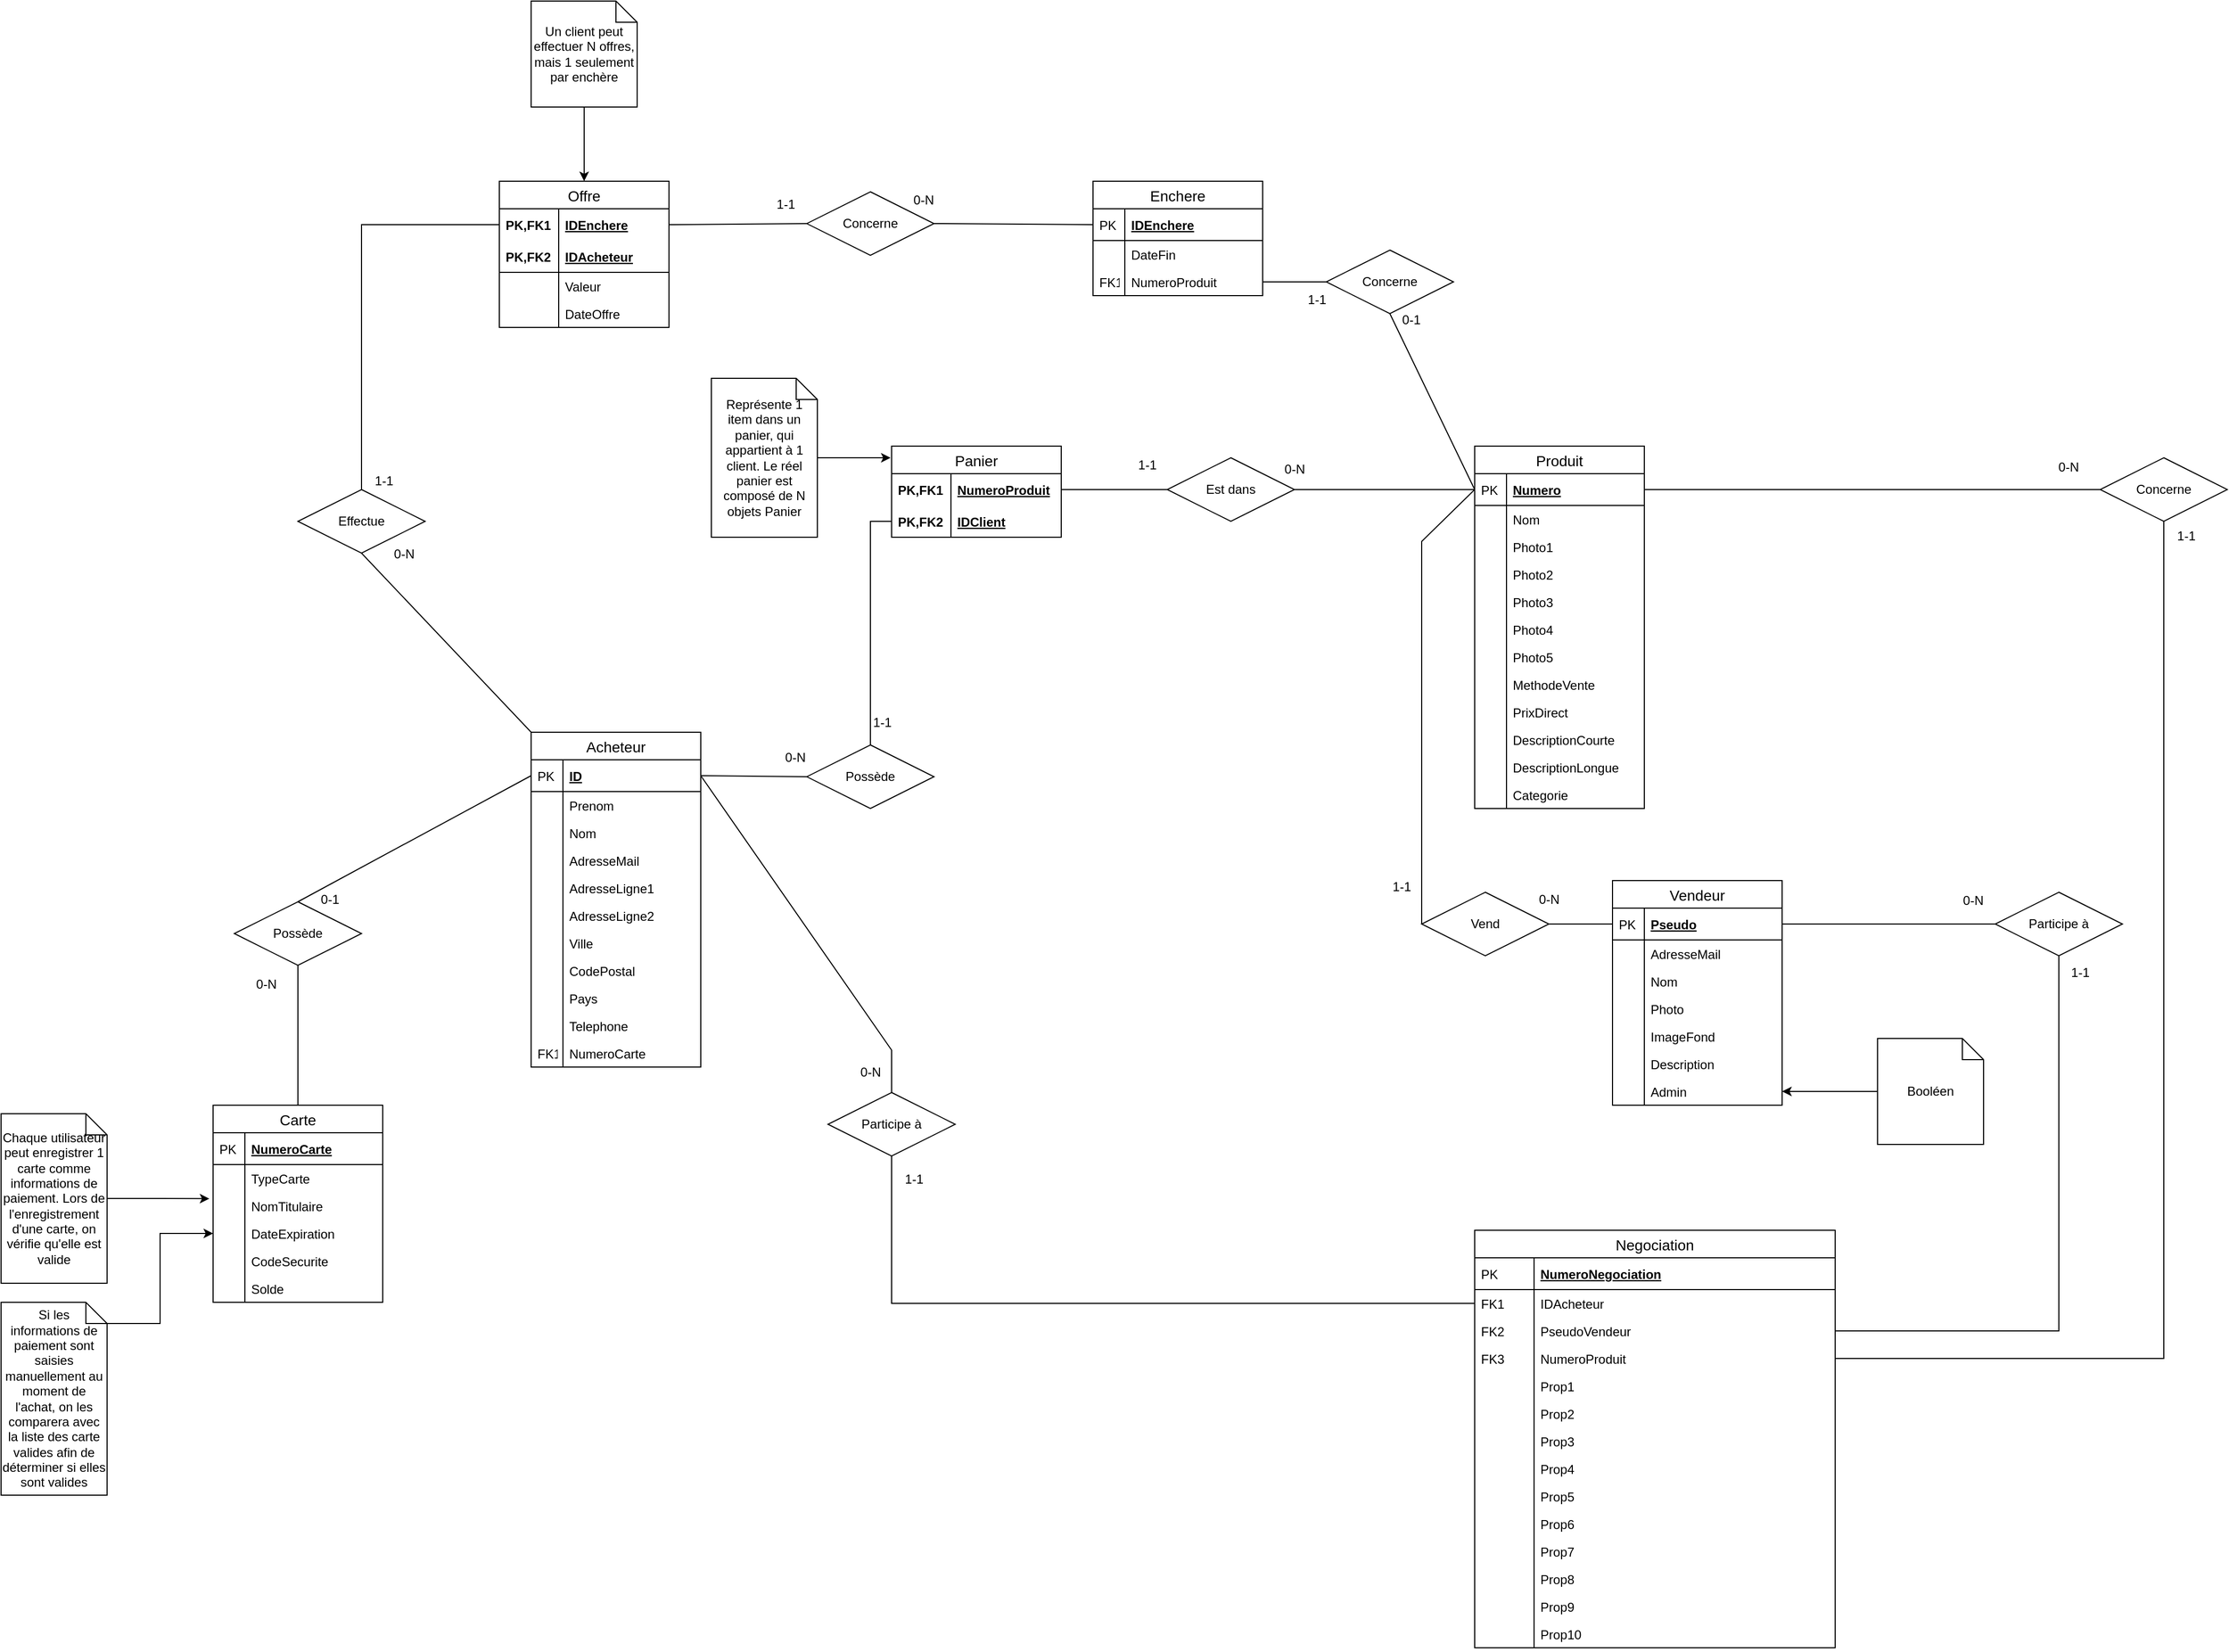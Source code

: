 <mxfile version="12.9.12" type="device"><diagram id="C5RBs43oDa-KdzZeNtuy" name="Page-1"><mxGraphModel dx="4740" dy="2553" grid="1" gridSize="10" guides="1" tooltips="1" connect="1" arrows="1" fold="1" page="1" pageScale="1" pageWidth="2200" pageHeight="1600" math="0" shadow="0"><root><mxCell id="WIyWlLk6GJQsqaUBKTNV-0"/><mxCell id="WIyWlLk6GJQsqaUBKTNV-1" parent="WIyWlLk6GJQsqaUBKTNV-0"/><mxCell id="7GFrrlFTyUCVkf4UuFkq-68" style="edgeStyle=orthogonalEdgeStyle;rounded=0;orthogonalLoop=1;jettySize=auto;html=1;" parent="WIyWlLk6GJQsqaUBKTNV-1" source="7GFrrlFTyUCVkf4UuFkq-67" target="7GFrrlFTyUCVkf4UuFkq-65" edge="1"><mxGeometry relative="1" as="geometry"/></mxCell><mxCell id="7GFrrlFTyUCVkf4UuFkq-67" value="Booléen" style="shape=note;size=20;whiteSpace=wrap;html=1;" parent="WIyWlLk6GJQsqaUBKTNV-1" vertex="1"><mxGeometry x="1810" y="1009" width="100" height="100" as="geometry"/></mxCell><mxCell id="7GFrrlFTyUCVkf4UuFkq-98" value="Vend" style="shape=rhombus;perimeter=rhombusPerimeter;whiteSpace=wrap;html=1;align=center;" parent="WIyWlLk6GJQsqaUBKTNV-1" vertex="1"><mxGeometry x="1380" y="871" width="120" height="60" as="geometry"/></mxCell><mxCell id="7GFrrlFTyUCVkf4UuFkq-101" value="" style="endArrow=none;html=1;rounded=0;entryX=0;entryY=0.5;entryDx=0;entryDy=0;exitX=0;exitY=0.5;exitDx=0;exitDy=0;" parent="WIyWlLk6GJQsqaUBKTNV-1" source="7GFrrlFTyUCVkf4UuFkq-70" target="7GFrrlFTyUCVkf4UuFkq-98" edge="1"><mxGeometry relative="1" as="geometry"><mxPoint x="1930" y="310" as="sourcePoint"/><mxPoint x="2090" y="310" as="targetPoint"/><Array as="points"><mxPoint x="1380" y="540"/></Array></mxGeometry></mxCell><mxCell id="7GFrrlFTyUCVkf4UuFkq-102" value="0-N" style="resizable=0;html=1;align=right;verticalAlign=bottom;" parent="7GFrrlFTyUCVkf4UuFkq-101" connectable="0" vertex="1"><mxGeometry x="1" relative="1" as="geometry"><mxPoint x="130" y="-14.99" as="offset"/></mxGeometry></mxCell><mxCell id="7GFrrlFTyUCVkf4UuFkq-103" value="" style="endArrow=none;html=1;rounded=0;exitX=0;exitY=0.5;exitDx=0;exitDy=0;entryX=1;entryY=0.5;entryDx=0;entryDy=0;" parent="WIyWlLk6GJQsqaUBKTNV-1" source="7GFrrlFTyUCVkf4UuFkq-36" target="7GFrrlFTyUCVkf4UuFkq-98" edge="1"><mxGeometry relative="1" as="geometry"><mxPoint x="2090" y="190" as="sourcePoint"/><mxPoint x="2250" y="190" as="targetPoint"/></mxGeometry></mxCell><mxCell id="7GFrrlFTyUCVkf4UuFkq-104" value="1-1" style="resizable=0;html=1;align=right;verticalAlign=bottom;" parent="7GFrrlFTyUCVkf4UuFkq-103" connectable="0" vertex="1"><mxGeometry x="1" relative="1" as="geometry"><mxPoint x="-130" y="-27" as="offset"/></mxGeometry></mxCell><mxCell id="iU34cXNsmC9OUQO-0wO0-0" value="Participe à" style="shape=rhombus;perimeter=rhombusPerimeter;whiteSpace=wrap;html=1;align=center;" parent="WIyWlLk6GJQsqaUBKTNV-1" vertex="1"><mxGeometry x="1921" y="871" width="120" height="60" as="geometry"/></mxCell><mxCell id="iU34cXNsmC9OUQO-0wO0-1" value="" style="endArrow=none;html=1;rounded=0;exitX=1;exitY=0.5;exitDx=0;exitDy=0;entryX=0;entryY=0.5;entryDx=0;entryDy=0;" parent="WIyWlLk6GJQsqaUBKTNV-1" source="7GFrrlFTyUCVkf4UuFkq-36" target="iU34cXNsmC9OUQO-0wO0-0" edge="1"><mxGeometry relative="1" as="geometry"><mxPoint x="1750" y="860" as="sourcePoint"/><mxPoint x="1910" y="860" as="targetPoint"/></mxGeometry></mxCell><mxCell id="iU34cXNsmC9OUQO-0wO0-2" value="0-N" style="resizable=0;html=1;align=right;verticalAlign=bottom;" parent="iU34cXNsmC9OUQO-0wO0-1" connectable="0" vertex="1"><mxGeometry x="1" relative="1" as="geometry"><mxPoint x="-11" y="-14" as="offset"/></mxGeometry></mxCell><mxCell id="iU34cXNsmC9OUQO-0wO0-5" value="Concerne" style="shape=rhombus;perimeter=rhombusPerimeter;whiteSpace=wrap;html=1;align=center;" parent="WIyWlLk6GJQsqaUBKTNV-1" vertex="1"><mxGeometry x="2020" y="461" width="120" height="60" as="geometry"/></mxCell><mxCell id="iU34cXNsmC9OUQO-0wO0-6" value="" style="endArrow=none;html=1;rounded=0;exitX=1;exitY=0.5;exitDx=0;exitDy=0;entryX=0;entryY=0.5;entryDx=0;entryDy=0;" parent="WIyWlLk6GJQsqaUBKTNV-1" source="7GFrrlFTyUCVkf4UuFkq-70" target="iU34cXNsmC9OUQO-0wO0-5" edge="1"><mxGeometry relative="1" as="geometry"><mxPoint x="1760" y="490" as="sourcePoint"/><mxPoint x="1920" y="490" as="targetPoint"/></mxGeometry></mxCell><mxCell id="iU34cXNsmC9OUQO-0wO0-7" value="0-N" style="resizable=0;html=1;align=right;verticalAlign=bottom;" parent="iU34cXNsmC9OUQO-0wO0-6" connectable="0" vertex="1"><mxGeometry x="1" relative="1" as="geometry"><mxPoint x="-20" y="-13" as="offset"/></mxGeometry></mxCell><mxCell id="iU34cXNsmC9OUQO-0wO0-8" value="" style="endArrow=none;html=1;rounded=0;exitX=1;exitY=0.5;exitDx=0;exitDy=0;entryX=0.5;entryY=1;entryDx=0;entryDy=0;" parent="WIyWlLk6GJQsqaUBKTNV-1" source="7GFrrlFTyUCVkf4UuFkq-269" target="iU34cXNsmC9OUQO-0wO0-5" edge="1"><mxGeometry relative="1" as="geometry"><mxPoint x="1650" y="1260" as="sourcePoint"/><mxPoint x="2120" y="1260" as="targetPoint"/><Array as="points"><mxPoint x="2080" y="1311"/></Array></mxGeometry></mxCell><mxCell id="iU34cXNsmC9OUQO-0wO0-9" value="1-1" style="resizable=0;html=1;align=right;verticalAlign=bottom;" parent="iU34cXNsmC9OUQO-0wO0-8" connectable="0" vertex="1"><mxGeometry x="1" relative="1" as="geometry"><mxPoint x="30" y="22" as="offset"/></mxGeometry></mxCell><mxCell id="iU34cXNsmC9OUQO-0wO0-10" value="" style="endArrow=none;html=1;rounded=0;exitX=1;exitY=0.5;exitDx=0;exitDy=0;entryX=0.5;entryY=1;entryDx=0;entryDy=0;" parent="WIyWlLk6GJQsqaUBKTNV-1" source="s0hDpLb6PMmMoJZzB3D0-2" target="iU34cXNsmC9OUQO-0wO0-0" edge="1"><mxGeometry relative="1" as="geometry"><mxPoint x="1660" y="1190" as="sourcePoint"/><mxPoint x="1820" y="1190" as="targetPoint"/><Array as="points"><mxPoint x="1981" y="1285"/></Array></mxGeometry></mxCell><mxCell id="iU34cXNsmC9OUQO-0wO0-11" value="1-1" style="resizable=0;html=1;align=right;verticalAlign=bottom;" parent="iU34cXNsmC9OUQO-0wO0-10" connectable="0" vertex="1"><mxGeometry x="1" relative="1" as="geometry"><mxPoint x="29" y="24" as="offset"/></mxGeometry></mxCell><mxCell id="iU34cXNsmC9OUQO-0wO0-12" value="Participe à" style="shape=rhombus;perimeter=rhombusPerimeter;whiteSpace=wrap;html=1;align=center;" parent="WIyWlLk6GJQsqaUBKTNV-1" vertex="1"><mxGeometry x="820" y="1060" width="120" height="60" as="geometry"/></mxCell><mxCell id="iU34cXNsmC9OUQO-0wO0-13" value="" style="endArrow=none;html=1;rounded=0;entryX=0.5;entryY=1;entryDx=0;entryDy=0;exitX=0;exitY=0.5;exitDx=0;exitDy=0;" parent="WIyWlLk6GJQsqaUBKTNV-1" source="s0hDpLb6PMmMoJZzB3D0-0" target="iU34cXNsmC9OUQO-0wO0-12" edge="1"><mxGeometry relative="1" as="geometry"><mxPoint x="1020" y="1170" as="sourcePoint"/><mxPoint x="1180" y="1170" as="targetPoint"/><Array as="points"><mxPoint x="880" y="1259"/></Array></mxGeometry></mxCell><mxCell id="iU34cXNsmC9OUQO-0wO0-14" value="1-1" style="resizable=0;html=1;align=right;verticalAlign=bottom;" parent="iU34cXNsmC9OUQO-0wO0-13" connectable="0" vertex="1"><mxGeometry x="1" relative="1" as="geometry"><mxPoint x="30" y="30" as="offset"/></mxGeometry></mxCell><mxCell id="iU34cXNsmC9OUQO-0wO0-15" value="" style="endArrow=none;html=1;rounded=0;exitX=1;exitY=0.5;exitDx=0;exitDy=0;entryX=0.5;entryY=0;entryDx=0;entryDy=0;" parent="WIyWlLk6GJQsqaUBKTNV-1" source="7GFrrlFTyUCVkf4UuFkq-1" target="iU34cXNsmC9OUQO-0wO0-12" edge="1"><mxGeometry relative="1" as="geometry"><mxPoint x="860" y="900" as="sourcePoint"/><mxPoint x="1020" y="900" as="targetPoint"/><Array as="points"><mxPoint x="880" y="1020"/></Array></mxGeometry></mxCell><mxCell id="iU34cXNsmC9OUQO-0wO0-16" value="0-N" style="resizable=0;html=1;align=right;verticalAlign=bottom;" parent="iU34cXNsmC9OUQO-0wO0-15" connectable="0" vertex="1"><mxGeometry x="1" relative="1" as="geometry"><mxPoint x="-10" y="-10.59" as="offset"/></mxGeometry></mxCell><mxCell id="iU34cXNsmC9OUQO-0wO0-20" value="Possède" style="shape=rhombus;perimeter=rhombusPerimeter;whiteSpace=wrap;html=1;align=center;" parent="WIyWlLk6GJQsqaUBKTNV-1" vertex="1"><mxGeometry x="800" y="732" width="120" height="60" as="geometry"/></mxCell><mxCell id="iU34cXNsmC9OUQO-0wO0-21" value="" style="endArrow=none;html=1;rounded=0;exitX=1;exitY=0.5;exitDx=0;exitDy=0;entryX=0;entryY=0.5;entryDx=0;entryDy=0;" parent="WIyWlLk6GJQsqaUBKTNV-1" source="7GFrrlFTyUCVkf4UuFkq-1" target="iU34cXNsmC9OUQO-0wO0-20" edge="1"><mxGeometry relative="1" as="geometry"><mxPoint x="720" y="670" as="sourcePoint"/><mxPoint x="880" y="670" as="targetPoint"/></mxGeometry></mxCell><mxCell id="iU34cXNsmC9OUQO-0wO0-22" value="0-N" style="resizable=0;html=1;align=right;verticalAlign=bottom;" parent="iU34cXNsmC9OUQO-0wO0-21" connectable="0" vertex="1"><mxGeometry x="1" relative="1" as="geometry"><mxPoint y="-9" as="offset"/></mxGeometry></mxCell><mxCell id="iU34cXNsmC9OUQO-0wO0-23" value="" style="endArrow=none;html=1;rounded=0;exitX=0;exitY=0.5;exitDx=0;exitDy=0;entryX=0.5;entryY=0;entryDx=0;entryDy=0;" parent="WIyWlLk6GJQsqaUBKTNV-1" source="7GFrrlFTyUCVkf4UuFkq-158" target="iU34cXNsmC9OUQO-0wO0-20" edge="1"><mxGeometry relative="1" as="geometry"><mxPoint x="840" y="620" as="sourcePoint"/><mxPoint x="1000" y="620" as="targetPoint"/><Array as="points"><mxPoint x="860" y="521"/></Array></mxGeometry></mxCell><mxCell id="iU34cXNsmC9OUQO-0wO0-24" value="1-1" style="resizable=0;html=1;align=right;verticalAlign=bottom;" parent="iU34cXNsmC9OUQO-0wO0-23" connectable="0" vertex="1"><mxGeometry x="1" relative="1" as="geometry"><mxPoint x="20" y="-12.67" as="offset"/></mxGeometry></mxCell><mxCell id="iU34cXNsmC9OUQO-0wO0-28" style="edgeStyle=orthogonalEdgeStyle;rounded=0;orthogonalLoop=1;jettySize=auto;html=1;entryX=-0.006;entryY=0.128;entryDx=0;entryDy=0;entryPerimeter=0;" parent="WIyWlLk6GJQsqaUBKTNV-1" source="iU34cXNsmC9OUQO-0wO0-26" target="7GFrrlFTyUCVkf4UuFkq-155" edge="1"><mxGeometry relative="1" as="geometry"/></mxCell><mxCell id="iU34cXNsmC9OUQO-0wO0-26" value="Représente 1 item dans un panier, qui appartient à 1 client. Le réel panier est composé de N objets Panier" style="shape=note;size=20;whiteSpace=wrap;html=1;" parent="WIyWlLk6GJQsqaUBKTNV-1" vertex="1"><mxGeometry x="710" y="386" width="100" height="150" as="geometry"/></mxCell><mxCell id="iU34cXNsmC9OUQO-0wO0-29" value="Est dans" style="shape=rhombus;perimeter=rhombusPerimeter;whiteSpace=wrap;html=1;align=center;" parent="WIyWlLk6GJQsqaUBKTNV-1" vertex="1"><mxGeometry x="1140" y="461" width="120" height="60" as="geometry"/></mxCell><mxCell id="iU34cXNsmC9OUQO-0wO0-30" value="" style="endArrow=none;html=1;rounded=0;exitX=1;exitY=0.5;exitDx=0;exitDy=0;entryX=0;entryY=0.5;entryDx=0;entryDy=0;" parent="WIyWlLk6GJQsqaUBKTNV-1" source="7GFrrlFTyUCVkf4UuFkq-156" target="iU34cXNsmC9OUQO-0wO0-29" edge="1"><mxGeometry relative="1" as="geometry"><mxPoint x="1070" y="570" as="sourcePoint"/><mxPoint x="1230" y="570" as="targetPoint"/></mxGeometry></mxCell><mxCell id="iU34cXNsmC9OUQO-0wO0-31" value="1-1" style="resizable=0;html=1;align=right;verticalAlign=bottom;" parent="iU34cXNsmC9OUQO-0wO0-30" connectable="0" vertex="1"><mxGeometry x="1" relative="1" as="geometry"><mxPoint x="-10" y="-15" as="offset"/></mxGeometry></mxCell><mxCell id="iU34cXNsmC9OUQO-0wO0-32" value="" style="endArrow=none;html=1;rounded=0;exitX=0;exitY=0.5;exitDx=0;exitDy=0;entryX=1;entryY=0.5;entryDx=0;entryDy=0;" parent="WIyWlLk6GJQsqaUBKTNV-1" source="7GFrrlFTyUCVkf4UuFkq-70" target="iU34cXNsmC9OUQO-0wO0-29" edge="1"><mxGeometry relative="1" as="geometry"><mxPoint x="1170" y="610" as="sourcePoint"/><mxPoint x="1330" y="610" as="targetPoint"/></mxGeometry></mxCell><mxCell id="iU34cXNsmC9OUQO-0wO0-33" value="0-N" style="resizable=0;html=1;align=right;verticalAlign=bottom;" parent="iU34cXNsmC9OUQO-0wO0-32" connectable="0" vertex="1"><mxGeometry x="1" relative="1" as="geometry"><mxPoint x="10" y="-11" as="offset"/></mxGeometry></mxCell><mxCell id="iU34cXNsmC9OUQO-0wO0-50" value="Possède" style="shape=rhombus;perimeter=rhombusPerimeter;whiteSpace=wrap;html=1;align=center;" parent="WIyWlLk6GJQsqaUBKTNV-1" vertex="1"><mxGeometry x="260" y="880" width="120" height="60" as="geometry"/></mxCell><mxCell id="iU34cXNsmC9OUQO-0wO0-51" value="" style="endArrow=none;html=1;rounded=0;exitX=0.5;exitY=0;exitDx=0;exitDy=0;entryX=0.5;entryY=1;entryDx=0;entryDy=0;" parent="WIyWlLk6GJQsqaUBKTNV-1" source="iU34cXNsmC9OUQO-0wO0-37" target="iU34cXNsmC9OUQO-0wO0-50" edge="1"><mxGeometry relative="1" as="geometry"><mxPoint x="320" y="830" as="sourcePoint"/><mxPoint x="480" y="830" as="targetPoint"/></mxGeometry></mxCell><mxCell id="iU34cXNsmC9OUQO-0wO0-52" value="0-N" style="resizable=0;html=1;align=right;verticalAlign=bottom;" parent="iU34cXNsmC9OUQO-0wO0-51" connectable="0" vertex="1"><mxGeometry x="1" relative="1" as="geometry"><mxPoint x="-20" y="26" as="offset"/></mxGeometry></mxCell><mxCell id="iU34cXNsmC9OUQO-0wO0-53" value="" style="endArrow=none;html=1;rounded=0;exitX=0;exitY=0.5;exitDx=0;exitDy=0;entryX=0.5;entryY=0;entryDx=0;entryDy=0;" parent="WIyWlLk6GJQsqaUBKTNV-1" source="7GFrrlFTyUCVkf4UuFkq-1" target="iU34cXNsmC9OUQO-0wO0-50" edge="1"><mxGeometry relative="1" as="geometry"><mxPoint x="360" y="970" as="sourcePoint"/><mxPoint x="520" y="970" as="targetPoint"/></mxGeometry></mxCell><mxCell id="iU34cXNsmC9OUQO-0wO0-54" value="0-1" style="resizable=0;html=1;align=right;verticalAlign=bottom;" parent="iU34cXNsmC9OUQO-0wO0-53" connectable="0" vertex="1"><mxGeometry x="1" relative="1" as="geometry"><mxPoint x="39.89" y="6.06" as="offset"/></mxGeometry></mxCell><mxCell id="iU34cXNsmC9OUQO-0wO0-55" value="Concerne" style="shape=rhombus;perimeter=rhombusPerimeter;whiteSpace=wrap;html=1;align=center;" parent="WIyWlLk6GJQsqaUBKTNV-1" vertex="1"><mxGeometry x="1290" y="265" width="120" height="60" as="geometry"/></mxCell><mxCell id="iU34cXNsmC9OUQO-0wO0-56" value="" style="endArrow=none;html=1;rounded=0;exitX=0;exitY=0.5;exitDx=0;exitDy=0;entryX=0.5;entryY=1;entryDx=0;entryDy=0;" parent="WIyWlLk6GJQsqaUBKTNV-1" source="7GFrrlFTyUCVkf4UuFkq-70" target="iU34cXNsmC9OUQO-0wO0-55" edge="1"><mxGeometry relative="1" as="geometry"><mxPoint x="1250" y="370" as="sourcePoint"/><mxPoint x="1410" y="370" as="targetPoint"/></mxGeometry></mxCell><mxCell id="iU34cXNsmC9OUQO-0wO0-57" value="0-1" style="resizable=0;html=1;align=right;verticalAlign=bottom;" parent="iU34cXNsmC9OUQO-0wO0-56" connectable="0" vertex="1"><mxGeometry x="1" relative="1" as="geometry"><mxPoint x="29.88" y="14.76" as="offset"/></mxGeometry></mxCell><mxCell id="iU34cXNsmC9OUQO-0wO0-58" value="" style="endArrow=none;html=1;rounded=0;exitX=1;exitY=0.5;exitDx=0;exitDy=0;entryX=0;entryY=0.5;entryDx=0;entryDy=0;" parent="WIyWlLk6GJQsqaUBKTNV-1" source="7GFrrlFTyUCVkf4UuFkq-197" target="iU34cXNsmC9OUQO-0wO0-55" edge="1"><mxGeometry relative="1" as="geometry"><mxPoint x="1180" y="350" as="sourcePoint"/><mxPoint x="1340" y="350" as="targetPoint"/></mxGeometry></mxCell><mxCell id="iU34cXNsmC9OUQO-0wO0-59" value="1-1" style="resizable=0;html=1;align=right;verticalAlign=bottom;" parent="iU34cXNsmC9OUQO-0wO0-58" connectable="0" vertex="1"><mxGeometry x="1" relative="1" as="geometry"><mxPoint y="25" as="offset"/></mxGeometry></mxCell><mxCell id="iU34cXNsmC9OUQO-0wO0-84" value="Effectue" style="shape=rhombus;perimeter=rhombusPerimeter;whiteSpace=wrap;html=1;align=center;" parent="WIyWlLk6GJQsqaUBKTNV-1" vertex="1"><mxGeometry x="320" y="491" width="120" height="60" as="geometry"/></mxCell><mxCell id="iU34cXNsmC9OUQO-0wO0-85" value="" style="endArrow=none;html=1;rounded=0;exitX=0;exitY=0.5;exitDx=0;exitDy=0;entryX=0.5;entryY=0;entryDx=0;entryDy=0;" parent="WIyWlLk6GJQsqaUBKTNV-1" target="iU34cXNsmC9OUQO-0wO0-84" edge="1"><mxGeometry relative="1" as="geometry"><mxPoint x="510.0" y="241" as="sourcePoint"/><mxPoint x="510" y="370" as="targetPoint"/><Array as="points"><mxPoint x="380" y="241"/></Array></mxGeometry></mxCell><mxCell id="iU34cXNsmC9OUQO-0wO0-86" value="1-1" style="resizable=0;html=1;align=right;verticalAlign=bottom;" parent="iU34cXNsmC9OUQO-0wO0-85" connectable="0" vertex="1"><mxGeometry x="1" relative="1" as="geometry"><mxPoint x="30" as="offset"/></mxGeometry></mxCell><mxCell id="iU34cXNsmC9OUQO-0wO0-87" value="" style="endArrow=none;html=1;rounded=0;entryX=0.5;entryY=1;entryDx=0;entryDy=0;exitX=0;exitY=0;exitDx=0;exitDy=0;" parent="WIyWlLk6GJQsqaUBKTNV-1" source="7GFrrlFTyUCVkf4UuFkq-0" target="iU34cXNsmC9OUQO-0wO0-84" edge="1"><mxGeometry relative="1" as="geometry"><mxPoint x="390" y="630" as="sourcePoint"/><mxPoint x="550" y="630" as="targetPoint"/></mxGeometry></mxCell><mxCell id="iU34cXNsmC9OUQO-0wO0-88" value="0-N" style="resizable=0;html=1;align=right;verticalAlign=bottom;" parent="iU34cXNsmC9OUQO-0wO0-87" connectable="0" vertex="1"><mxGeometry x="1" relative="1" as="geometry"><mxPoint x="50.15" y="9.16" as="offset"/></mxGeometry></mxCell><mxCell id="iU34cXNsmC9OUQO-0wO0-90" value="Concerne" style="shape=rhombus;perimeter=rhombusPerimeter;whiteSpace=wrap;html=1;align=center;" parent="WIyWlLk6GJQsqaUBKTNV-1" vertex="1"><mxGeometry x="800" y="210" width="120" height="60" as="geometry"/></mxCell><mxCell id="iU34cXNsmC9OUQO-0wO0-91" value="" style="endArrow=none;html=1;rounded=0;exitX=1;exitY=0.5;exitDx=0;exitDy=0;entryX=0;entryY=0.5;entryDx=0;entryDy=0;" parent="WIyWlLk6GJQsqaUBKTNV-1" source="iU34cXNsmC9OUQO-0wO0-98" target="iU34cXNsmC9OUQO-0wO0-90" edge="1"><mxGeometry relative="1" as="geometry"><mxPoint x="670.0" y="241" as="sourcePoint"/><mxPoint x="950" y="330" as="targetPoint"/></mxGeometry></mxCell><mxCell id="iU34cXNsmC9OUQO-0wO0-92" value="1-1" style="resizable=0;html=1;align=right;verticalAlign=bottom;" parent="iU34cXNsmC9OUQO-0wO0-91" connectable="0" vertex="1"><mxGeometry x="1" relative="1" as="geometry"><mxPoint x="-10.58" y="-10" as="offset"/></mxGeometry></mxCell><mxCell id="iU34cXNsmC9OUQO-0wO0-93" value="" style="endArrow=none;html=1;rounded=0;exitX=0;exitY=0.5;exitDx=0;exitDy=0;entryX=1;entryY=0.5;entryDx=0;entryDy=0;" parent="WIyWlLk6GJQsqaUBKTNV-1" source="7GFrrlFTyUCVkf4UuFkq-191" target="iU34cXNsmC9OUQO-0wO0-90" edge="1"><mxGeometry relative="1" as="geometry"><mxPoint x="900" y="350" as="sourcePoint"/><mxPoint x="1060" y="350" as="targetPoint"/></mxGeometry></mxCell><mxCell id="iU34cXNsmC9OUQO-0wO0-94" value="0-N" style="resizable=0;html=1;align=right;verticalAlign=bottom;" parent="iU34cXNsmC9OUQO-0wO0-93" connectable="0" vertex="1"><mxGeometry x="1" relative="1" as="geometry"><mxPoint x="0.58" y="-14" as="offset"/></mxGeometry></mxCell><mxCell id="iU34cXNsmC9OUQO-0wO0-106" style="edgeStyle=orthogonalEdgeStyle;rounded=0;orthogonalLoop=1;jettySize=auto;html=1;entryX=0.5;entryY=0;entryDx=0;entryDy=0;" parent="WIyWlLk6GJQsqaUBKTNV-1" source="iU34cXNsmC9OUQO-0wO0-95" target="iU34cXNsmC9OUQO-0wO0-97" edge="1"><mxGeometry relative="1" as="geometry"/></mxCell><mxCell id="iU34cXNsmC9OUQO-0wO0-95" value="Un client peut effectuer N offres, mais 1 seulement par enchère" style="shape=note;size=20;whiteSpace=wrap;html=1;" parent="WIyWlLk6GJQsqaUBKTNV-1" vertex="1"><mxGeometry x="540" y="30" width="100" height="100" as="geometry"/></mxCell><mxCell id="iU34cXNsmC9OUQO-0wO0-139" style="edgeStyle=orthogonalEdgeStyle;rounded=0;orthogonalLoop=1;jettySize=auto;html=1;entryX=-0.022;entryY=0.238;entryDx=0;entryDy=0;entryPerimeter=0;" parent="WIyWlLk6GJQsqaUBKTNV-1" source="iU34cXNsmC9OUQO-0wO0-137" target="iU34cXNsmC9OUQO-0wO0-42" edge="1"><mxGeometry relative="1" as="geometry"/></mxCell><mxCell id="iU34cXNsmC9OUQO-0wO0-137" value="Chaque utilisateur peut enregistrer 1 carte comme informations de paiement. Lors de l'enregistrement d'une carte, on vérifie qu'elle est valide" style="shape=note;size=20;whiteSpace=wrap;html=1;" parent="WIyWlLk6GJQsqaUBKTNV-1" vertex="1"><mxGeometry x="40" y="1080" width="100" height="160" as="geometry"/></mxCell><mxCell id="iU34cXNsmC9OUQO-0wO0-140" style="edgeStyle=orthogonalEdgeStyle;rounded=0;orthogonalLoop=1;jettySize=auto;html=1;entryX=0;entryY=0.5;entryDx=0;entryDy=0;exitX=0;exitY=0;exitDx=100;exitDy=20;exitPerimeter=0;" parent="WIyWlLk6GJQsqaUBKTNV-1" source="iU34cXNsmC9OUQO-0wO0-138" target="iU34cXNsmC9OUQO-0wO0-44" edge="1"><mxGeometry relative="1" as="geometry"><mxPoint x="220" y="1290" as="targetPoint"/><Array as="points"><mxPoint x="190" y="1278"/><mxPoint x="190" y="1193"/></Array></mxGeometry></mxCell><mxCell id="iU34cXNsmC9OUQO-0wO0-138" value="Si les informations de paiement sont saisies manuellement au moment de l'achat, on les comparera avec la liste des carte valides afin de déterminer si elles sont valides" style="shape=note;size=20;whiteSpace=wrap;html=1;" parent="WIyWlLk6GJQsqaUBKTNV-1" vertex="1"><mxGeometry x="40" y="1258" width="100" height="182" as="geometry"/></mxCell><mxCell id="7GFrrlFTyUCVkf4UuFkq-0" value="Acheteur" style="swimlane;fontStyle=0;childLayout=stackLayout;horizontal=1;startSize=26;horizontalStack=0;resizeParent=1;resizeParentMax=0;resizeLast=0;collapsible=1;marginBottom=0;align=center;fontSize=14;" parent="WIyWlLk6GJQsqaUBKTNV-1" vertex="1"><mxGeometry x="540" y="720" width="160" height="316" as="geometry"><mxRectangle x="2000" y="840" width="90" height="26" as="alternateBounds"/></mxGeometry></mxCell><mxCell id="7GFrrlFTyUCVkf4UuFkq-1" value="ID" style="shape=partialRectangle;top=0;left=0;right=0;bottom=1;align=left;verticalAlign=middle;fillColor=none;spacingLeft=34;spacingRight=4;overflow=hidden;rotatable=0;points=[[0,0.5],[1,0.5]];portConstraint=eastwest;dropTarget=0;fontStyle=5;fontSize=12;" parent="7GFrrlFTyUCVkf4UuFkq-0" vertex="1"><mxGeometry y="26" width="160" height="30" as="geometry"/></mxCell><mxCell id="7GFrrlFTyUCVkf4UuFkq-2" value="PK" style="shape=partialRectangle;top=0;left=0;bottom=0;fillColor=none;align=left;verticalAlign=middle;spacingLeft=4;spacingRight=4;overflow=hidden;rotatable=0;points=[];portConstraint=eastwest;part=1;fontSize=12;" parent="7GFrrlFTyUCVkf4UuFkq-1" vertex="1" connectable="0"><mxGeometry width="30" height="30" as="geometry"/></mxCell><mxCell id="7GFrrlFTyUCVkf4UuFkq-3" value="Prenom" style="shape=partialRectangle;top=0;left=0;right=0;bottom=0;align=left;verticalAlign=top;fillColor=none;spacingLeft=34;spacingRight=4;overflow=hidden;rotatable=0;points=[[0,0.5],[1,0.5]];portConstraint=eastwest;dropTarget=0;fontSize=12;" parent="7GFrrlFTyUCVkf4UuFkq-0" vertex="1"><mxGeometry y="56" width="160" height="26" as="geometry"/></mxCell><mxCell id="7GFrrlFTyUCVkf4UuFkq-4" value="" style="shape=partialRectangle;top=0;left=0;bottom=0;fillColor=none;align=left;verticalAlign=top;spacingLeft=4;spacingRight=4;overflow=hidden;rotatable=0;points=[];portConstraint=eastwest;part=1;fontSize=12;" parent="7GFrrlFTyUCVkf4UuFkq-3" vertex="1" connectable="0"><mxGeometry width="30" height="26" as="geometry"/></mxCell><mxCell id="7GFrrlFTyUCVkf4UuFkq-5" value="Nom" style="shape=partialRectangle;top=0;left=0;right=0;bottom=0;align=left;verticalAlign=top;fillColor=none;spacingLeft=34;spacingRight=4;overflow=hidden;rotatable=0;points=[[0,0.5],[1,0.5]];portConstraint=eastwest;dropTarget=0;fontSize=12;" parent="7GFrrlFTyUCVkf4UuFkq-0" vertex="1"><mxGeometry y="82" width="160" height="26" as="geometry"/></mxCell><mxCell id="7GFrrlFTyUCVkf4UuFkq-6" value="" style="shape=partialRectangle;top=0;left=0;bottom=0;fillColor=none;align=left;verticalAlign=top;spacingLeft=4;spacingRight=4;overflow=hidden;rotatable=0;points=[];portConstraint=eastwest;part=1;fontSize=12;" parent="7GFrrlFTyUCVkf4UuFkq-5" vertex="1" connectable="0"><mxGeometry width="30" height="26" as="geometry"/></mxCell><mxCell id="7GFrrlFTyUCVkf4UuFkq-7" value="AdresseMail" style="shape=partialRectangle;top=0;left=0;right=0;bottom=0;align=left;verticalAlign=top;fillColor=none;spacingLeft=34;spacingRight=4;overflow=hidden;rotatable=0;points=[[0,0.5],[1,0.5]];portConstraint=eastwest;dropTarget=0;fontSize=12;" parent="7GFrrlFTyUCVkf4UuFkq-0" vertex="1"><mxGeometry y="108" width="160" height="26" as="geometry"/></mxCell><mxCell id="7GFrrlFTyUCVkf4UuFkq-8" value="" style="shape=partialRectangle;top=0;left=0;bottom=0;fillColor=none;align=left;verticalAlign=top;spacingLeft=4;spacingRight=4;overflow=hidden;rotatable=0;points=[];portConstraint=eastwest;part=1;fontSize=12;" parent="7GFrrlFTyUCVkf4UuFkq-7" vertex="1" connectable="0"><mxGeometry width="30" height="26" as="geometry"/></mxCell><mxCell id="7GFrrlFTyUCVkf4UuFkq-9" value="AdresseLigne1" style="shape=partialRectangle;top=0;left=0;right=0;bottom=0;align=left;verticalAlign=top;fillColor=none;spacingLeft=34;spacingRight=4;overflow=hidden;rotatable=0;points=[[0,0.5],[1,0.5]];portConstraint=eastwest;dropTarget=0;fontSize=12;" parent="7GFrrlFTyUCVkf4UuFkq-0" vertex="1"><mxGeometry y="134" width="160" height="26" as="geometry"/></mxCell><mxCell id="7GFrrlFTyUCVkf4UuFkq-10" value="" style="shape=partialRectangle;top=0;left=0;bottom=0;fillColor=none;align=left;verticalAlign=top;spacingLeft=4;spacingRight=4;overflow=hidden;rotatable=0;points=[];portConstraint=eastwest;part=1;fontSize=12;" parent="7GFrrlFTyUCVkf4UuFkq-9" vertex="1" connectable="0"><mxGeometry width="30" height="26" as="geometry"/></mxCell><mxCell id="7GFrrlFTyUCVkf4UuFkq-12" value="AdresseLigne2" style="shape=partialRectangle;top=0;left=0;right=0;bottom=0;align=left;verticalAlign=top;fillColor=none;spacingLeft=34;spacingRight=4;overflow=hidden;rotatable=0;points=[[0,0.5],[1,0.5]];portConstraint=eastwest;dropTarget=0;fontSize=12;" parent="7GFrrlFTyUCVkf4UuFkq-0" vertex="1"><mxGeometry y="160" width="160" height="26" as="geometry"/></mxCell><mxCell id="7GFrrlFTyUCVkf4UuFkq-13" value="" style="shape=partialRectangle;top=0;left=0;bottom=0;fillColor=none;align=left;verticalAlign=top;spacingLeft=4;spacingRight=4;overflow=hidden;rotatable=0;points=[];portConstraint=eastwest;part=1;fontSize=12;" parent="7GFrrlFTyUCVkf4UuFkq-12" vertex="1" connectable="0"><mxGeometry width="30" height="26" as="geometry"/></mxCell><mxCell id="7GFrrlFTyUCVkf4UuFkq-27" value="Ville" style="shape=partialRectangle;top=0;left=0;right=0;bottom=0;align=left;verticalAlign=top;fillColor=none;spacingLeft=34;spacingRight=4;overflow=hidden;rotatable=0;points=[[0,0.5],[1,0.5]];portConstraint=eastwest;dropTarget=0;fontSize=12;" parent="7GFrrlFTyUCVkf4UuFkq-0" vertex="1"><mxGeometry y="186" width="160" height="26" as="geometry"/></mxCell><mxCell id="7GFrrlFTyUCVkf4UuFkq-28" value="" style="shape=partialRectangle;top=0;left=0;bottom=0;fillColor=none;align=left;verticalAlign=top;spacingLeft=4;spacingRight=4;overflow=hidden;rotatable=0;points=[];portConstraint=eastwest;part=1;fontSize=12;" parent="7GFrrlFTyUCVkf4UuFkq-27" vertex="1" connectable="0"><mxGeometry width="30" height="26" as="geometry"/></mxCell><mxCell id="7GFrrlFTyUCVkf4UuFkq-29" value="CodePostal" style="shape=partialRectangle;top=0;left=0;right=0;bottom=0;align=left;verticalAlign=top;fillColor=none;spacingLeft=34;spacingRight=4;overflow=hidden;rotatable=0;points=[[0,0.5],[1,0.5]];portConstraint=eastwest;dropTarget=0;fontSize=12;" parent="7GFrrlFTyUCVkf4UuFkq-0" vertex="1"><mxGeometry y="212" width="160" height="26" as="geometry"/></mxCell><mxCell id="7GFrrlFTyUCVkf4UuFkq-30" value="" style="shape=partialRectangle;top=0;left=0;bottom=0;fillColor=none;align=left;verticalAlign=top;spacingLeft=4;spacingRight=4;overflow=hidden;rotatable=0;points=[];portConstraint=eastwest;part=1;fontSize=12;" parent="7GFrrlFTyUCVkf4UuFkq-29" vertex="1" connectable="0"><mxGeometry width="30" height="26" as="geometry"/></mxCell><mxCell id="7GFrrlFTyUCVkf4UuFkq-31" value="Pays" style="shape=partialRectangle;top=0;left=0;right=0;bottom=0;align=left;verticalAlign=top;fillColor=none;spacingLeft=34;spacingRight=4;overflow=hidden;rotatable=0;points=[[0,0.5],[1,0.5]];portConstraint=eastwest;dropTarget=0;fontSize=12;" parent="7GFrrlFTyUCVkf4UuFkq-0" vertex="1"><mxGeometry y="238" width="160" height="26" as="geometry"/></mxCell><mxCell id="7GFrrlFTyUCVkf4UuFkq-32" value="" style="shape=partialRectangle;top=0;left=0;bottom=0;fillColor=none;align=left;verticalAlign=top;spacingLeft=4;spacingRight=4;overflow=hidden;rotatable=0;points=[];portConstraint=eastwest;part=1;fontSize=12;" parent="7GFrrlFTyUCVkf4UuFkq-31" vertex="1" connectable="0"><mxGeometry width="30" height="26" as="geometry"/></mxCell><mxCell id="7GFrrlFTyUCVkf4UuFkq-33" value="Telephone" style="shape=partialRectangle;top=0;left=0;right=0;bottom=0;align=left;verticalAlign=top;fillColor=none;spacingLeft=34;spacingRight=4;overflow=hidden;rotatable=0;points=[[0,0.5],[1,0.5]];portConstraint=eastwest;dropTarget=0;fontSize=12;" parent="7GFrrlFTyUCVkf4UuFkq-0" vertex="1"><mxGeometry y="264" width="160" height="26" as="geometry"/></mxCell><mxCell id="7GFrrlFTyUCVkf4UuFkq-34" value="" style="shape=partialRectangle;top=0;left=0;bottom=0;fillColor=none;align=left;verticalAlign=top;spacingLeft=4;spacingRight=4;overflow=hidden;rotatable=0;points=[];portConstraint=eastwest;part=1;fontSize=12;" parent="7GFrrlFTyUCVkf4UuFkq-33" vertex="1" connectable="0"><mxGeometry width="30" height="26" as="geometry"/></mxCell><mxCell id="iU34cXNsmC9OUQO-0wO0-107" value="NumeroCarte" style="shape=partialRectangle;top=0;left=0;right=0;bottom=0;align=left;verticalAlign=top;fillColor=none;spacingLeft=34;spacingRight=4;overflow=hidden;rotatable=0;points=[[0,0.5],[1,0.5]];portConstraint=eastwest;dropTarget=0;fontSize=12;" parent="7GFrrlFTyUCVkf4UuFkq-0" vertex="1"><mxGeometry y="290" width="160" height="26" as="geometry"/></mxCell><mxCell id="iU34cXNsmC9OUQO-0wO0-108" value="FK1" style="shape=partialRectangle;top=0;left=0;bottom=0;fillColor=none;align=left;verticalAlign=top;spacingLeft=4;spacingRight=4;overflow=hidden;rotatable=0;points=[];portConstraint=eastwest;part=1;fontSize=12;" parent="iU34cXNsmC9OUQO-0wO0-107" vertex="1" connectable="0"><mxGeometry width="30" height="26" as="geometry"/></mxCell><mxCell id="7GFrrlFTyUCVkf4UuFkq-35" value="Vendeur" style="swimlane;fontStyle=0;childLayout=stackLayout;horizontal=1;startSize=26;horizontalStack=0;resizeParent=1;resizeParentMax=0;resizeLast=0;collapsible=1;marginBottom=0;align=center;fontSize=14;" parent="WIyWlLk6GJQsqaUBKTNV-1" vertex="1"><mxGeometry x="1560" y="860" width="160" height="212" as="geometry"><mxRectangle x="2470" y="380" width="80" height="26" as="alternateBounds"/></mxGeometry></mxCell><mxCell id="7GFrrlFTyUCVkf4UuFkq-36" value="Pseudo" style="shape=partialRectangle;top=0;left=0;right=0;bottom=1;align=left;verticalAlign=middle;fillColor=none;spacingLeft=34;spacingRight=4;overflow=hidden;rotatable=0;points=[[0,0.5],[1,0.5]];portConstraint=eastwest;dropTarget=0;fontStyle=5;fontSize=12;" parent="7GFrrlFTyUCVkf4UuFkq-35" vertex="1"><mxGeometry y="26" width="160" height="30" as="geometry"/></mxCell><mxCell id="7GFrrlFTyUCVkf4UuFkq-37" value="PK" style="shape=partialRectangle;top=0;left=0;bottom=0;fillColor=none;align=left;verticalAlign=middle;spacingLeft=4;spacingRight=4;overflow=hidden;rotatable=0;points=[];portConstraint=eastwest;part=1;fontSize=12;" parent="7GFrrlFTyUCVkf4UuFkq-36" vertex="1" connectable="0"><mxGeometry width="30" height="30" as="geometry"/></mxCell><mxCell id="7GFrrlFTyUCVkf4UuFkq-38" value="AdresseMail" style="shape=partialRectangle;top=0;left=0;right=0;bottom=0;align=left;verticalAlign=top;fillColor=none;spacingLeft=34;spacingRight=4;overflow=hidden;rotatable=0;points=[[0,0.5],[1,0.5]];portConstraint=eastwest;dropTarget=0;fontSize=12;" parent="7GFrrlFTyUCVkf4UuFkq-35" vertex="1"><mxGeometry y="56" width="160" height="26" as="geometry"/></mxCell><mxCell id="7GFrrlFTyUCVkf4UuFkq-39" value="" style="shape=partialRectangle;top=0;left=0;bottom=0;fillColor=none;align=left;verticalAlign=top;spacingLeft=4;spacingRight=4;overflow=hidden;rotatable=0;points=[];portConstraint=eastwest;part=1;fontSize=12;" parent="7GFrrlFTyUCVkf4UuFkq-38" vertex="1" connectable="0"><mxGeometry width="30" height="26" as="geometry"/></mxCell><mxCell id="7GFrrlFTyUCVkf4UuFkq-46" value="Nom" style="shape=partialRectangle;top=0;left=0;right=0;bottom=0;align=left;verticalAlign=top;fillColor=none;spacingLeft=34;spacingRight=4;overflow=hidden;rotatable=0;points=[[0,0.5],[1,0.5]];portConstraint=eastwest;dropTarget=0;fontSize=12;" parent="7GFrrlFTyUCVkf4UuFkq-35" vertex="1"><mxGeometry y="82" width="160" height="26" as="geometry"/></mxCell><mxCell id="7GFrrlFTyUCVkf4UuFkq-47" value="" style="shape=partialRectangle;top=0;left=0;bottom=0;fillColor=none;align=left;verticalAlign=top;spacingLeft=4;spacingRight=4;overflow=hidden;rotatable=0;points=[];portConstraint=eastwest;part=1;fontSize=12;" parent="7GFrrlFTyUCVkf4UuFkq-46" vertex="1" connectable="0"><mxGeometry width="30" height="26" as="geometry"/></mxCell><mxCell id="7GFrrlFTyUCVkf4UuFkq-48" value="Photo" style="shape=partialRectangle;top=0;left=0;right=0;bottom=0;align=left;verticalAlign=top;fillColor=none;spacingLeft=34;spacingRight=4;overflow=hidden;rotatable=0;points=[[0,0.5],[1,0.5]];portConstraint=eastwest;dropTarget=0;fontSize=12;" parent="7GFrrlFTyUCVkf4UuFkq-35" vertex="1"><mxGeometry y="108" width="160" height="26" as="geometry"/></mxCell><mxCell id="7GFrrlFTyUCVkf4UuFkq-49" value="" style="shape=partialRectangle;top=0;left=0;bottom=0;fillColor=none;align=left;verticalAlign=top;spacingLeft=4;spacingRight=4;overflow=hidden;rotatable=0;points=[];portConstraint=eastwest;part=1;fontSize=12;" parent="7GFrrlFTyUCVkf4UuFkq-48" vertex="1" connectable="0"><mxGeometry width="30" height="26" as="geometry"/></mxCell><mxCell id="7GFrrlFTyUCVkf4UuFkq-50" value="ImageFond" style="shape=partialRectangle;top=0;left=0;right=0;bottom=0;align=left;verticalAlign=top;fillColor=none;spacingLeft=34;spacingRight=4;overflow=hidden;rotatable=0;points=[[0,0.5],[1,0.5]];portConstraint=eastwest;dropTarget=0;fontSize=12;" parent="7GFrrlFTyUCVkf4UuFkq-35" vertex="1"><mxGeometry y="134" width="160" height="26" as="geometry"/></mxCell><mxCell id="7GFrrlFTyUCVkf4UuFkq-51" value="" style="shape=partialRectangle;top=0;left=0;bottom=0;fillColor=none;align=left;verticalAlign=top;spacingLeft=4;spacingRight=4;overflow=hidden;rotatable=0;points=[];portConstraint=eastwest;part=1;fontSize=12;" parent="7GFrrlFTyUCVkf4UuFkq-50" vertex="1" connectable="0"><mxGeometry width="30" height="26" as="geometry"/></mxCell><mxCell id="7GFrrlFTyUCVkf4UuFkq-52" value="Description" style="shape=partialRectangle;top=0;left=0;right=0;bottom=0;align=left;verticalAlign=top;fillColor=none;spacingLeft=34;spacingRight=4;overflow=hidden;rotatable=0;points=[[0,0.5],[1,0.5]];portConstraint=eastwest;dropTarget=0;fontSize=12;" parent="7GFrrlFTyUCVkf4UuFkq-35" vertex="1"><mxGeometry y="160" width="160" height="26" as="geometry"/></mxCell><mxCell id="7GFrrlFTyUCVkf4UuFkq-53" value="" style="shape=partialRectangle;top=0;left=0;bottom=0;fillColor=none;align=left;verticalAlign=top;spacingLeft=4;spacingRight=4;overflow=hidden;rotatable=0;points=[];portConstraint=eastwest;part=1;fontSize=12;" parent="7GFrrlFTyUCVkf4UuFkq-52" vertex="1" connectable="0"><mxGeometry width="30" height="26" as="geometry"/></mxCell><mxCell id="7GFrrlFTyUCVkf4UuFkq-65" value="Admin" style="shape=partialRectangle;top=0;left=0;right=0;bottom=0;align=left;verticalAlign=top;fillColor=none;spacingLeft=34;spacingRight=4;overflow=hidden;rotatable=0;points=[[0,0.5],[1,0.5]];portConstraint=eastwest;dropTarget=0;fontSize=12;" parent="7GFrrlFTyUCVkf4UuFkq-35" vertex="1"><mxGeometry y="186" width="160" height="26" as="geometry"/></mxCell><mxCell id="7GFrrlFTyUCVkf4UuFkq-66" value="" style="shape=partialRectangle;top=0;left=0;bottom=0;fillColor=none;align=left;verticalAlign=top;spacingLeft=4;spacingRight=4;overflow=hidden;rotatable=0;points=[];portConstraint=eastwest;part=1;fontSize=12;" parent="7GFrrlFTyUCVkf4UuFkq-65" vertex="1" connectable="0"><mxGeometry width="30" height="26" as="geometry"/></mxCell><mxCell id="7GFrrlFTyUCVkf4UuFkq-69" value="Produit" style="swimlane;fontStyle=0;childLayout=stackLayout;horizontal=1;startSize=26;horizontalStack=0;resizeParent=1;resizeParentMax=0;resizeLast=0;collapsible=1;marginBottom=0;align=center;fontSize=14;" parent="WIyWlLk6GJQsqaUBKTNV-1" vertex="1"><mxGeometry x="1430" y="450" width="160" height="342" as="geometry"><mxRectangle x="1960" y="270" width="80" height="26" as="alternateBounds"/></mxGeometry></mxCell><mxCell id="7GFrrlFTyUCVkf4UuFkq-70" value="Numero" style="shape=partialRectangle;top=0;left=0;right=0;bottom=1;align=left;verticalAlign=middle;fillColor=none;spacingLeft=34;spacingRight=4;overflow=hidden;rotatable=0;points=[[0,0.5],[1,0.5]];portConstraint=eastwest;dropTarget=0;fontStyle=5;fontSize=12;" parent="7GFrrlFTyUCVkf4UuFkq-69" vertex="1"><mxGeometry y="26" width="160" height="30" as="geometry"/></mxCell><mxCell id="7GFrrlFTyUCVkf4UuFkq-71" value="PK" style="shape=partialRectangle;top=0;left=0;bottom=0;fillColor=none;align=left;verticalAlign=middle;spacingLeft=4;spacingRight=4;overflow=hidden;rotatable=0;points=[];portConstraint=eastwest;part=1;fontSize=12;" parent="7GFrrlFTyUCVkf4UuFkq-70" vertex="1" connectable="0"><mxGeometry width="30" height="30" as="geometry"/></mxCell><mxCell id="7GFrrlFTyUCVkf4UuFkq-72" value="Nom" style="shape=partialRectangle;top=0;left=0;right=0;bottom=0;align=left;verticalAlign=top;fillColor=none;spacingLeft=34;spacingRight=4;overflow=hidden;rotatable=0;points=[[0,0.5],[1,0.5]];portConstraint=eastwest;dropTarget=0;fontSize=12;" parent="7GFrrlFTyUCVkf4UuFkq-69" vertex="1"><mxGeometry y="56" width="160" height="26" as="geometry"/></mxCell><mxCell id="7GFrrlFTyUCVkf4UuFkq-73" value="" style="shape=partialRectangle;top=0;left=0;bottom=0;fillColor=none;align=left;verticalAlign=top;spacingLeft=4;spacingRight=4;overflow=hidden;rotatable=0;points=[];portConstraint=eastwest;part=1;fontSize=12;" parent="7GFrrlFTyUCVkf4UuFkq-72" vertex="1" connectable="0"><mxGeometry width="30" height="26" as="geometry"/></mxCell><mxCell id="7GFrrlFTyUCVkf4UuFkq-74" value="Photo1" style="shape=partialRectangle;top=0;left=0;right=0;bottom=0;align=left;verticalAlign=top;fillColor=none;spacingLeft=34;spacingRight=4;overflow=hidden;rotatable=0;points=[[0,0.5],[1,0.5]];portConstraint=eastwest;dropTarget=0;fontSize=12;" parent="7GFrrlFTyUCVkf4UuFkq-69" vertex="1"><mxGeometry y="82" width="160" height="26" as="geometry"/></mxCell><mxCell id="7GFrrlFTyUCVkf4UuFkq-75" value="" style="shape=partialRectangle;top=0;left=0;bottom=0;fillColor=none;align=left;verticalAlign=top;spacingLeft=4;spacingRight=4;overflow=hidden;rotatable=0;points=[];portConstraint=eastwest;part=1;fontSize=12;" parent="7GFrrlFTyUCVkf4UuFkq-74" vertex="1" connectable="0"><mxGeometry width="30" height="26" as="geometry"/></mxCell><mxCell id="7GFrrlFTyUCVkf4UuFkq-76" value="Photo2" style="shape=partialRectangle;top=0;left=0;right=0;bottom=0;align=left;verticalAlign=top;fillColor=none;spacingLeft=34;spacingRight=4;overflow=hidden;rotatable=0;points=[[0,0.5],[1,0.5]];portConstraint=eastwest;dropTarget=0;fontSize=12;" parent="7GFrrlFTyUCVkf4UuFkq-69" vertex="1"><mxGeometry y="108" width="160" height="26" as="geometry"/></mxCell><mxCell id="7GFrrlFTyUCVkf4UuFkq-77" value="" style="shape=partialRectangle;top=0;left=0;bottom=0;fillColor=none;align=left;verticalAlign=top;spacingLeft=4;spacingRight=4;overflow=hidden;rotatable=0;points=[];portConstraint=eastwest;part=1;fontSize=12;" parent="7GFrrlFTyUCVkf4UuFkq-76" vertex="1" connectable="0"><mxGeometry width="30" height="26" as="geometry"/></mxCell><mxCell id="7GFrrlFTyUCVkf4UuFkq-80" value="Photo3" style="shape=partialRectangle;top=0;left=0;right=0;bottom=0;align=left;verticalAlign=top;fillColor=none;spacingLeft=34;spacingRight=4;overflow=hidden;rotatable=0;points=[[0,0.5],[1,0.5]];portConstraint=eastwest;dropTarget=0;fontSize=12;" parent="7GFrrlFTyUCVkf4UuFkq-69" vertex="1"><mxGeometry y="134" width="160" height="26" as="geometry"/></mxCell><mxCell id="7GFrrlFTyUCVkf4UuFkq-81" value="" style="shape=partialRectangle;top=0;left=0;bottom=0;fillColor=none;align=left;verticalAlign=top;spacingLeft=4;spacingRight=4;overflow=hidden;rotatable=0;points=[];portConstraint=eastwest;part=1;fontSize=12;" parent="7GFrrlFTyUCVkf4UuFkq-80" vertex="1" connectable="0"><mxGeometry width="30" height="26" as="geometry"/></mxCell><mxCell id="7GFrrlFTyUCVkf4UuFkq-82" value="Photo4" style="shape=partialRectangle;top=0;left=0;right=0;bottom=0;align=left;verticalAlign=top;fillColor=none;spacingLeft=34;spacingRight=4;overflow=hidden;rotatable=0;points=[[0,0.5],[1,0.5]];portConstraint=eastwest;dropTarget=0;fontSize=12;" parent="7GFrrlFTyUCVkf4UuFkq-69" vertex="1"><mxGeometry y="160" width="160" height="26" as="geometry"/></mxCell><mxCell id="7GFrrlFTyUCVkf4UuFkq-83" value="" style="shape=partialRectangle;top=0;left=0;bottom=0;fillColor=none;align=left;verticalAlign=top;spacingLeft=4;spacingRight=4;overflow=hidden;rotatable=0;points=[];portConstraint=eastwest;part=1;fontSize=12;" parent="7GFrrlFTyUCVkf4UuFkq-82" vertex="1" connectable="0"><mxGeometry width="30" height="26" as="geometry"/></mxCell><mxCell id="7GFrrlFTyUCVkf4UuFkq-84" value="Photo5" style="shape=partialRectangle;top=0;left=0;right=0;bottom=0;align=left;verticalAlign=top;fillColor=none;spacingLeft=34;spacingRight=4;overflow=hidden;rotatable=0;points=[[0,0.5],[1,0.5]];portConstraint=eastwest;dropTarget=0;fontSize=12;" parent="7GFrrlFTyUCVkf4UuFkq-69" vertex="1"><mxGeometry y="186" width="160" height="26" as="geometry"/></mxCell><mxCell id="7GFrrlFTyUCVkf4UuFkq-85" value="" style="shape=partialRectangle;top=0;left=0;bottom=0;fillColor=none;align=left;verticalAlign=top;spacingLeft=4;spacingRight=4;overflow=hidden;rotatable=0;points=[];portConstraint=eastwest;part=1;fontSize=12;" parent="7GFrrlFTyUCVkf4UuFkq-84" vertex="1" connectable="0"><mxGeometry width="30" height="26" as="geometry"/></mxCell><mxCell id="7GFrrlFTyUCVkf4UuFkq-86" value="MethodeVente" style="shape=partialRectangle;top=0;left=0;right=0;bottom=0;align=left;verticalAlign=top;fillColor=none;spacingLeft=34;spacingRight=4;overflow=hidden;rotatable=0;points=[[0,0.5],[1,0.5]];portConstraint=eastwest;dropTarget=0;fontSize=12;" parent="7GFrrlFTyUCVkf4UuFkq-69" vertex="1"><mxGeometry y="212" width="160" height="26" as="geometry"/></mxCell><mxCell id="7GFrrlFTyUCVkf4UuFkq-87" value="" style="shape=partialRectangle;top=0;left=0;bottom=0;fillColor=none;align=left;verticalAlign=top;spacingLeft=4;spacingRight=4;overflow=hidden;rotatable=0;points=[];portConstraint=eastwest;part=1;fontSize=12;" parent="7GFrrlFTyUCVkf4UuFkq-86" vertex="1" connectable="0"><mxGeometry width="30" height="26" as="geometry"/></mxCell><mxCell id="7GFrrlFTyUCVkf4UuFkq-90" value="PrixDirect" style="shape=partialRectangle;top=0;left=0;right=0;bottom=0;align=left;verticalAlign=top;fillColor=none;spacingLeft=34;spacingRight=4;overflow=hidden;rotatable=0;points=[[0,0.5],[1,0.5]];portConstraint=eastwest;dropTarget=0;fontSize=12;" parent="7GFrrlFTyUCVkf4UuFkq-69" vertex="1"><mxGeometry y="238" width="160" height="26" as="geometry"/></mxCell><mxCell id="7GFrrlFTyUCVkf4UuFkq-91" value="" style="shape=partialRectangle;top=0;left=0;bottom=0;fillColor=none;align=left;verticalAlign=top;spacingLeft=4;spacingRight=4;overflow=hidden;rotatable=0;points=[];portConstraint=eastwest;part=1;fontSize=12;" parent="7GFrrlFTyUCVkf4UuFkq-90" vertex="1" connectable="0"><mxGeometry width="30" height="26" as="geometry"/></mxCell><mxCell id="7GFrrlFTyUCVkf4UuFkq-92" value="DescriptionCourte" style="shape=partialRectangle;top=0;left=0;right=0;bottom=0;align=left;verticalAlign=top;fillColor=none;spacingLeft=34;spacingRight=4;overflow=hidden;rotatable=0;points=[[0,0.5],[1,0.5]];portConstraint=eastwest;dropTarget=0;fontSize=12;" parent="7GFrrlFTyUCVkf4UuFkq-69" vertex="1"><mxGeometry y="264" width="160" height="26" as="geometry"/></mxCell><mxCell id="7GFrrlFTyUCVkf4UuFkq-93" value="" style="shape=partialRectangle;top=0;left=0;bottom=0;fillColor=none;align=left;verticalAlign=top;spacingLeft=4;spacingRight=4;overflow=hidden;rotatable=0;points=[];portConstraint=eastwest;part=1;fontSize=12;" parent="7GFrrlFTyUCVkf4UuFkq-92" vertex="1" connectable="0"><mxGeometry width="30" height="26" as="geometry"/></mxCell><mxCell id="7GFrrlFTyUCVkf4UuFkq-94" value="DescriptionLongue" style="shape=partialRectangle;top=0;left=0;right=0;bottom=0;align=left;verticalAlign=top;fillColor=none;spacingLeft=34;spacingRight=4;overflow=hidden;rotatable=0;points=[[0,0.5],[1,0.5]];portConstraint=eastwest;dropTarget=0;fontSize=12;" parent="7GFrrlFTyUCVkf4UuFkq-69" vertex="1"><mxGeometry y="290" width="160" height="26" as="geometry"/></mxCell><mxCell id="7GFrrlFTyUCVkf4UuFkq-95" value="" style="shape=partialRectangle;top=0;left=0;bottom=0;fillColor=none;align=left;verticalAlign=top;spacingLeft=4;spacingRight=4;overflow=hidden;rotatable=0;points=[];portConstraint=eastwest;part=1;fontSize=12;" parent="7GFrrlFTyUCVkf4UuFkq-94" vertex="1" connectable="0"><mxGeometry width="30" height="26" as="geometry"/></mxCell><mxCell id="7GFrrlFTyUCVkf4UuFkq-96" value="Categorie" style="shape=partialRectangle;top=0;left=0;right=0;bottom=0;align=left;verticalAlign=top;fillColor=none;spacingLeft=34;spacingRight=4;overflow=hidden;rotatable=0;points=[[0,0.5],[1,0.5]];portConstraint=eastwest;dropTarget=0;fontSize=12;" parent="7GFrrlFTyUCVkf4UuFkq-69" vertex="1"><mxGeometry y="316" width="160" height="26" as="geometry"/></mxCell><mxCell id="7GFrrlFTyUCVkf4UuFkq-97" value="" style="shape=partialRectangle;top=0;left=0;bottom=0;fillColor=none;align=left;verticalAlign=top;spacingLeft=4;spacingRight=4;overflow=hidden;rotatable=0;points=[];portConstraint=eastwest;part=1;fontSize=12;" parent="7GFrrlFTyUCVkf4UuFkq-96" vertex="1" connectable="0"><mxGeometry width="30" height="26" as="geometry"/></mxCell><mxCell id="7GFrrlFTyUCVkf4UuFkq-155" value="Panier" style="swimlane;fontStyle=0;childLayout=stackLayout;horizontal=1;startSize=26;horizontalStack=0;resizeParent=1;resizeParentMax=0;resizeLast=0;collapsible=1;marginBottom=0;align=center;fontSize=14;" parent="WIyWlLk6GJQsqaUBKTNV-1" vertex="1"><mxGeometry x="880" y="450" width="160" height="86" as="geometry"/></mxCell><mxCell id="7GFrrlFTyUCVkf4UuFkq-156" value="NumeroProduit" style="shape=partialRectangle;top=0;left=0;right=0;bottom=0;align=left;verticalAlign=middle;fillColor=none;spacingLeft=60;spacingRight=4;overflow=hidden;rotatable=0;points=[[0,0.5],[1,0.5]];portConstraint=eastwest;dropTarget=0;fontStyle=5;fontSize=12;" parent="7GFrrlFTyUCVkf4UuFkq-155" vertex="1"><mxGeometry y="26" width="160" height="30" as="geometry"/></mxCell><mxCell id="7GFrrlFTyUCVkf4UuFkq-157" value="PK,FK1" style="shape=partialRectangle;fontStyle=1;top=0;left=0;bottom=0;fillColor=none;align=left;verticalAlign=middle;spacingLeft=4;spacingRight=4;overflow=hidden;rotatable=0;points=[];portConstraint=eastwest;part=1;fontSize=12;" parent="7GFrrlFTyUCVkf4UuFkq-156" vertex="1" connectable="0"><mxGeometry width="56" height="30" as="geometry"/></mxCell><mxCell id="7GFrrlFTyUCVkf4UuFkq-158" value="IDClient" style="shape=partialRectangle;top=0;left=0;right=0;bottom=1;align=left;verticalAlign=middle;fillColor=none;spacingLeft=60;spacingRight=4;overflow=hidden;rotatable=0;points=[[0,0.5],[1,0.5]];portConstraint=eastwest;dropTarget=0;fontStyle=5;fontSize=12;" parent="7GFrrlFTyUCVkf4UuFkq-155" vertex="1"><mxGeometry y="56" width="160" height="30" as="geometry"/></mxCell><mxCell id="7GFrrlFTyUCVkf4UuFkq-159" value="PK,FK2" style="shape=partialRectangle;fontStyle=1;top=0;left=0;bottom=0;fillColor=none;align=left;verticalAlign=middle;spacingLeft=4;spacingRight=4;overflow=hidden;rotatable=0;points=[];portConstraint=eastwest;part=1;fontSize=12;" parent="7GFrrlFTyUCVkf4UuFkq-158" vertex="1" connectable="0"><mxGeometry width="56" height="30" as="geometry"/></mxCell><mxCell id="7GFrrlFTyUCVkf4UuFkq-190" value="Enchere" style="swimlane;fontStyle=0;childLayout=stackLayout;horizontal=1;startSize=26;horizontalStack=0;resizeParent=1;resizeParentMax=0;resizeLast=0;collapsible=1;marginBottom=0;align=center;fontSize=14;" parent="WIyWlLk6GJQsqaUBKTNV-1" vertex="1"><mxGeometry x="1070" y="200" width="160" height="108" as="geometry"/></mxCell><mxCell id="7GFrrlFTyUCVkf4UuFkq-191" value="IDEnchere" style="shape=partialRectangle;top=0;left=0;right=0;bottom=1;align=left;verticalAlign=middle;fillColor=none;spacingLeft=34;spacingRight=4;overflow=hidden;rotatable=0;points=[[0,0.5],[1,0.5]];portConstraint=eastwest;dropTarget=0;fontStyle=5;fontSize=12;" parent="7GFrrlFTyUCVkf4UuFkq-190" vertex="1"><mxGeometry y="26" width="160" height="30" as="geometry"/></mxCell><mxCell id="7GFrrlFTyUCVkf4UuFkq-192" value="PK" style="shape=partialRectangle;top=0;left=0;bottom=0;fillColor=none;align=left;verticalAlign=middle;spacingLeft=4;spacingRight=4;overflow=hidden;rotatable=0;points=[];portConstraint=eastwest;part=1;fontSize=12;" parent="7GFrrlFTyUCVkf4UuFkq-191" vertex="1" connectable="0"><mxGeometry width="30" height="30" as="geometry"/></mxCell><mxCell id="7GFrrlFTyUCVkf4UuFkq-193" value="DateFin" style="shape=partialRectangle;top=0;left=0;right=0;bottom=0;align=left;verticalAlign=top;fillColor=none;spacingLeft=34;spacingRight=4;overflow=hidden;rotatable=0;points=[[0,0.5],[1,0.5]];portConstraint=eastwest;dropTarget=0;fontSize=12;" parent="7GFrrlFTyUCVkf4UuFkq-190" vertex="1"><mxGeometry y="56" width="160" height="26" as="geometry"/></mxCell><mxCell id="7GFrrlFTyUCVkf4UuFkq-194" value="" style="shape=partialRectangle;top=0;left=0;bottom=0;fillColor=none;align=left;verticalAlign=top;spacingLeft=4;spacingRight=4;overflow=hidden;rotatable=0;points=[];portConstraint=eastwest;part=1;fontSize=12;" parent="7GFrrlFTyUCVkf4UuFkq-193" vertex="1" connectable="0"><mxGeometry width="30" height="26" as="geometry"/></mxCell><mxCell id="7GFrrlFTyUCVkf4UuFkq-197" value="NumeroProduit" style="shape=partialRectangle;top=0;left=0;right=0;bottom=0;align=left;verticalAlign=top;fillColor=none;spacingLeft=34;spacingRight=4;overflow=hidden;rotatable=0;points=[[0,0.5],[1,0.5]];portConstraint=eastwest;dropTarget=0;fontSize=12;" parent="7GFrrlFTyUCVkf4UuFkq-190" vertex="1"><mxGeometry y="82" width="160" height="26" as="geometry"/></mxCell><mxCell id="7GFrrlFTyUCVkf4UuFkq-198" value="FK1" style="shape=partialRectangle;top=0;left=0;bottom=0;fillColor=none;align=left;verticalAlign=top;spacingLeft=4;spacingRight=4;overflow=hidden;rotatable=0;points=[];portConstraint=eastwest;part=1;fontSize=12;" parent="7GFrrlFTyUCVkf4UuFkq-197" vertex="1" connectable="0"><mxGeometry width="30" height="26" as="geometry"/></mxCell><mxCell id="7GFrrlFTyUCVkf4UuFkq-264" value="Negociation" style="swimlane;fontStyle=0;childLayout=stackLayout;horizontal=1;startSize=26;horizontalStack=0;resizeParent=1;resizeParentMax=0;resizeLast=0;collapsible=1;marginBottom=0;align=center;fontSize=14;" parent="WIyWlLk6GJQsqaUBKTNV-1" vertex="1"><mxGeometry x="1430" y="1190" width="340" height="394" as="geometry"/></mxCell><mxCell id="7GFrrlFTyUCVkf4UuFkq-267" value="NumeroNegociation" style="shape=partialRectangle;top=0;left=0;right=0;bottom=1;align=left;verticalAlign=middle;fillColor=none;spacingLeft=60;spacingRight=4;overflow=hidden;rotatable=0;points=[[0,0.5],[1,0.5]];portConstraint=eastwest;dropTarget=0;fontStyle=5;fontSize=12;" parent="7GFrrlFTyUCVkf4UuFkq-264" vertex="1"><mxGeometry y="26" width="340" height="30" as="geometry"/></mxCell><mxCell id="7GFrrlFTyUCVkf4UuFkq-268" value="PK" style="shape=partialRectangle;fontStyle=0;top=0;left=0;bottom=0;fillColor=none;align=left;verticalAlign=middle;spacingLeft=4;spacingRight=4;overflow=hidden;rotatable=0;points=[];portConstraint=eastwest;part=1;fontSize=12;" parent="7GFrrlFTyUCVkf4UuFkq-267" vertex="1" connectable="0"><mxGeometry width="56" height="30" as="geometry"/></mxCell><mxCell id="s0hDpLb6PMmMoJZzB3D0-0" value="IDAcheteur" style="shape=partialRectangle;top=0;left=0;right=0;bottom=0;align=left;verticalAlign=top;fillColor=none;spacingLeft=60;spacingRight=4;overflow=hidden;rotatable=0;points=[[0,0.5],[1,0.5]];portConstraint=eastwest;dropTarget=0;fontSize=12;" parent="7GFrrlFTyUCVkf4UuFkq-264" vertex="1"><mxGeometry y="56" width="340" height="26" as="geometry"/></mxCell><mxCell id="s0hDpLb6PMmMoJZzB3D0-1" value="FK1" style="shape=partialRectangle;top=0;left=0;bottom=0;fillColor=none;align=left;verticalAlign=top;spacingLeft=4;spacingRight=4;overflow=hidden;rotatable=0;points=[];portConstraint=eastwest;part=1;fontSize=12;" parent="s0hDpLb6PMmMoJZzB3D0-0" vertex="1" connectable="0"><mxGeometry width="56" height="26" as="geometry"/></mxCell><mxCell id="s0hDpLb6PMmMoJZzB3D0-2" value="PseudoVendeur" style="shape=partialRectangle;top=0;left=0;right=0;bottom=0;align=left;verticalAlign=top;fillColor=none;spacingLeft=60;spacingRight=4;overflow=hidden;rotatable=0;points=[[0,0.5],[1,0.5]];portConstraint=eastwest;dropTarget=0;fontSize=12;" parent="7GFrrlFTyUCVkf4UuFkq-264" vertex="1"><mxGeometry y="82" width="340" height="26" as="geometry"/></mxCell><mxCell id="s0hDpLb6PMmMoJZzB3D0-3" value="FK2" style="shape=partialRectangle;top=0;left=0;bottom=0;fillColor=none;align=left;verticalAlign=top;spacingLeft=4;spacingRight=4;overflow=hidden;rotatable=0;points=[];portConstraint=eastwest;part=1;fontSize=12;" parent="s0hDpLb6PMmMoJZzB3D0-2" vertex="1" connectable="0"><mxGeometry width="56" height="26" as="geometry"/></mxCell><mxCell id="7GFrrlFTyUCVkf4UuFkq-269" value="NumeroProduit" style="shape=partialRectangle;top=0;left=0;right=0;bottom=0;align=left;verticalAlign=top;fillColor=none;spacingLeft=60;spacingRight=4;overflow=hidden;rotatable=0;points=[[0,0.5],[1,0.5]];portConstraint=eastwest;dropTarget=0;fontSize=12;" parent="7GFrrlFTyUCVkf4UuFkq-264" vertex="1"><mxGeometry y="108" width="340" height="26" as="geometry"/></mxCell><mxCell id="7GFrrlFTyUCVkf4UuFkq-270" value="FK3" style="shape=partialRectangle;top=0;left=0;bottom=0;fillColor=none;align=left;verticalAlign=top;spacingLeft=4;spacingRight=4;overflow=hidden;rotatable=0;points=[];portConstraint=eastwest;part=1;fontSize=12;" parent="7GFrrlFTyUCVkf4UuFkq-269" vertex="1" connectable="0"><mxGeometry width="56" height="26" as="geometry"/></mxCell><mxCell id="7GFrrlFTyUCVkf4UuFkq-279" value="Prop1" style="shape=partialRectangle;top=0;left=0;right=0;bottom=0;align=left;verticalAlign=top;fillColor=none;spacingLeft=60;spacingRight=4;overflow=hidden;rotatable=0;points=[[0,0.5],[1,0.5]];portConstraint=eastwest;dropTarget=0;fontSize=12;" parent="7GFrrlFTyUCVkf4UuFkq-264" vertex="1"><mxGeometry y="134" width="340" height="26" as="geometry"/></mxCell><mxCell id="7GFrrlFTyUCVkf4UuFkq-280" value="" style="shape=partialRectangle;top=0;left=0;bottom=0;fillColor=none;align=left;verticalAlign=top;spacingLeft=4;spacingRight=4;overflow=hidden;rotatable=0;points=[];portConstraint=eastwest;part=1;fontSize=12;" parent="7GFrrlFTyUCVkf4UuFkq-279" vertex="1" connectable="0"><mxGeometry width="56" height="26" as="geometry"/></mxCell><mxCell id="7GFrrlFTyUCVkf4UuFkq-281" value="Prop2" style="shape=partialRectangle;top=0;left=0;right=0;bottom=0;align=left;verticalAlign=top;fillColor=none;spacingLeft=60;spacingRight=4;overflow=hidden;rotatable=0;points=[[0,0.5],[1,0.5]];portConstraint=eastwest;dropTarget=0;fontSize=12;" parent="7GFrrlFTyUCVkf4UuFkq-264" vertex="1"><mxGeometry y="160" width="340" height="26" as="geometry"/></mxCell><mxCell id="7GFrrlFTyUCVkf4UuFkq-282" value="" style="shape=partialRectangle;top=0;left=0;bottom=0;fillColor=none;align=left;verticalAlign=top;spacingLeft=4;spacingRight=4;overflow=hidden;rotatable=0;points=[];portConstraint=eastwest;part=1;fontSize=12;" parent="7GFrrlFTyUCVkf4UuFkq-281" vertex="1" connectable="0"><mxGeometry width="56" height="26" as="geometry"/></mxCell><mxCell id="7GFrrlFTyUCVkf4UuFkq-283" value="Prop3" style="shape=partialRectangle;top=0;left=0;right=0;bottom=0;align=left;verticalAlign=top;fillColor=none;spacingLeft=60;spacingRight=4;overflow=hidden;rotatable=0;points=[[0,0.5],[1,0.5]];portConstraint=eastwest;dropTarget=0;fontSize=12;" parent="7GFrrlFTyUCVkf4UuFkq-264" vertex="1"><mxGeometry y="186" width="340" height="26" as="geometry"/></mxCell><mxCell id="7GFrrlFTyUCVkf4UuFkq-284" value="" style="shape=partialRectangle;top=0;left=0;bottom=0;fillColor=none;align=left;verticalAlign=top;spacingLeft=4;spacingRight=4;overflow=hidden;rotatable=0;points=[];portConstraint=eastwest;part=1;fontSize=12;" parent="7GFrrlFTyUCVkf4UuFkq-283" vertex="1" connectable="0"><mxGeometry width="56" height="26" as="geometry"/></mxCell><mxCell id="7GFrrlFTyUCVkf4UuFkq-285" value="Prop4" style="shape=partialRectangle;top=0;left=0;right=0;bottom=0;align=left;verticalAlign=top;fillColor=none;spacingLeft=60;spacingRight=4;overflow=hidden;rotatable=0;points=[[0,0.5],[1,0.5]];portConstraint=eastwest;dropTarget=0;fontSize=12;" parent="7GFrrlFTyUCVkf4UuFkq-264" vertex="1"><mxGeometry y="212" width="340" height="26" as="geometry"/></mxCell><mxCell id="7GFrrlFTyUCVkf4UuFkq-286" value="" style="shape=partialRectangle;top=0;left=0;bottom=0;fillColor=none;align=left;verticalAlign=top;spacingLeft=4;spacingRight=4;overflow=hidden;rotatable=0;points=[];portConstraint=eastwest;part=1;fontSize=12;" parent="7GFrrlFTyUCVkf4UuFkq-285" vertex="1" connectable="0"><mxGeometry width="56" height="26" as="geometry"/></mxCell><mxCell id="7GFrrlFTyUCVkf4UuFkq-287" value="Prop5" style="shape=partialRectangle;top=0;left=0;right=0;bottom=0;align=left;verticalAlign=top;fillColor=none;spacingLeft=60;spacingRight=4;overflow=hidden;rotatable=0;points=[[0,0.5],[1,0.5]];portConstraint=eastwest;dropTarget=0;fontSize=12;" parent="7GFrrlFTyUCVkf4UuFkq-264" vertex="1"><mxGeometry y="238" width="340" height="26" as="geometry"/></mxCell><mxCell id="7GFrrlFTyUCVkf4UuFkq-288" value="" style="shape=partialRectangle;top=0;left=0;bottom=0;fillColor=none;align=left;verticalAlign=top;spacingLeft=4;spacingRight=4;overflow=hidden;rotatable=0;points=[];portConstraint=eastwest;part=1;fontSize=12;" parent="7GFrrlFTyUCVkf4UuFkq-287" vertex="1" connectable="0"><mxGeometry width="56" height="26" as="geometry"/></mxCell><mxCell id="7GFrrlFTyUCVkf4UuFkq-289" value="Prop6" style="shape=partialRectangle;top=0;left=0;right=0;bottom=0;align=left;verticalAlign=top;fillColor=none;spacingLeft=60;spacingRight=4;overflow=hidden;rotatable=0;points=[[0,0.5],[1,0.5]];portConstraint=eastwest;dropTarget=0;fontSize=12;" parent="7GFrrlFTyUCVkf4UuFkq-264" vertex="1"><mxGeometry y="264" width="340" height="26" as="geometry"/></mxCell><mxCell id="7GFrrlFTyUCVkf4UuFkq-290" value="" style="shape=partialRectangle;top=0;left=0;bottom=0;fillColor=none;align=left;verticalAlign=top;spacingLeft=4;spacingRight=4;overflow=hidden;rotatable=0;points=[];portConstraint=eastwest;part=1;fontSize=12;" parent="7GFrrlFTyUCVkf4UuFkq-289" vertex="1" connectable="0"><mxGeometry width="56" height="26" as="geometry"/></mxCell><mxCell id="7GFrrlFTyUCVkf4UuFkq-291" value="Prop7" style="shape=partialRectangle;top=0;left=0;right=0;bottom=0;align=left;verticalAlign=top;fillColor=none;spacingLeft=60;spacingRight=4;overflow=hidden;rotatable=0;points=[[0,0.5],[1,0.5]];portConstraint=eastwest;dropTarget=0;fontSize=12;" parent="7GFrrlFTyUCVkf4UuFkq-264" vertex="1"><mxGeometry y="290" width="340" height="26" as="geometry"/></mxCell><mxCell id="7GFrrlFTyUCVkf4UuFkq-292" value="" style="shape=partialRectangle;top=0;left=0;bottom=0;fillColor=none;align=left;verticalAlign=top;spacingLeft=4;spacingRight=4;overflow=hidden;rotatable=0;points=[];portConstraint=eastwest;part=1;fontSize=12;" parent="7GFrrlFTyUCVkf4UuFkq-291" vertex="1" connectable="0"><mxGeometry width="56" height="26" as="geometry"/></mxCell><mxCell id="7GFrrlFTyUCVkf4UuFkq-293" value="Prop8" style="shape=partialRectangle;top=0;left=0;right=0;bottom=0;align=left;verticalAlign=top;fillColor=none;spacingLeft=60;spacingRight=4;overflow=hidden;rotatable=0;points=[[0,0.5],[1,0.5]];portConstraint=eastwest;dropTarget=0;fontSize=12;" parent="7GFrrlFTyUCVkf4UuFkq-264" vertex="1"><mxGeometry y="316" width="340" height="26" as="geometry"/></mxCell><mxCell id="7GFrrlFTyUCVkf4UuFkq-294" value="" style="shape=partialRectangle;top=0;left=0;bottom=0;fillColor=none;align=left;verticalAlign=top;spacingLeft=4;spacingRight=4;overflow=hidden;rotatable=0;points=[];portConstraint=eastwest;part=1;fontSize=12;" parent="7GFrrlFTyUCVkf4UuFkq-293" vertex="1" connectable="0"><mxGeometry width="56" height="26" as="geometry"/></mxCell><mxCell id="7GFrrlFTyUCVkf4UuFkq-295" value="Prop9" style="shape=partialRectangle;top=0;left=0;right=0;bottom=0;align=left;verticalAlign=top;fillColor=none;spacingLeft=60;spacingRight=4;overflow=hidden;rotatable=0;points=[[0,0.5],[1,0.5]];portConstraint=eastwest;dropTarget=0;fontSize=12;" parent="7GFrrlFTyUCVkf4UuFkq-264" vertex="1"><mxGeometry y="342" width="340" height="26" as="geometry"/></mxCell><mxCell id="7GFrrlFTyUCVkf4UuFkq-296" value="" style="shape=partialRectangle;top=0;left=0;bottom=0;fillColor=none;align=left;verticalAlign=top;spacingLeft=4;spacingRight=4;overflow=hidden;rotatable=0;points=[];portConstraint=eastwest;part=1;fontSize=12;" parent="7GFrrlFTyUCVkf4UuFkq-295" vertex="1" connectable="0"><mxGeometry width="56" height="26" as="geometry"/></mxCell><mxCell id="7GFrrlFTyUCVkf4UuFkq-297" value="Prop10" style="shape=partialRectangle;top=0;left=0;right=0;bottom=0;align=left;verticalAlign=top;fillColor=none;spacingLeft=60;spacingRight=4;overflow=hidden;rotatable=0;points=[[0,0.5],[1,0.5]];portConstraint=eastwest;dropTarget=0;fontSize=12;" parent="7GFrrlFTyUCVkf4UuFkq-264" vertex="1"><mxGeometry y="368" width="340" height="26" as="geometry"/></mxCell><mxCell id="7GFrrlFTyUCVkf4UuFkq-298" value="" style="shape=partialRectangle;top=0;left=0;bottom=0;fillColor=none;align=left;verticalAlign=top;spacingLeft=4;spacingRight=4;overflow=hidden;rotatable=0;points=[];portConstraint=eastwest;part=1;fontSize=12;" parent="7GFrrlFTyUCVkf4UuFkq-297" vertex="1" connectable="0"><mxGeometry width="56" height="26" as="geometry"/></mxCell><mxCell id="iU34cXNsmC9OUQO-0wO0-37" value="Carte" style="swimlane;fontStyle=0;childLayout=stackLayout;horizontal=1;startSize=26;horizontalStack=0;resizeParent=1;resizeParentMax=0;resizeLast=0;collapsible=1;marginBottom=0;align=center;fontSize=14;" parent="WIyWlLk6GJQsqaUBKTNV-1" vertex="1"><mxGeometry x="240" y="1072" width="160" height="186" as="geometry"/></mxCell><mxCell id="iU34cXNsmC9OUQO-0wO0-38" value="NumeroCarte" style="shape=partialRectangle;top=0;left=0;right=0;bottom=1;align=left;verticalAlign=middle;fillColor=none;spacingLeft=34;spacingRight=4;overflow=hidden;rotatable=0;points=[[0,0.5],[1,0.5]];portConstraint=eastwest;dropTarget=0;fontStyle=5;fontSize=12;" parent="iU34cXNsmC9OUQO-0wO0-37" vertex="1"><mxGeometry y="26" width="160" height="30" as="geometry"/></mxCell><mxCell id="iU34cXNsmC9OUQO-0wO0-39" value="PK" style="shape=partialRectangle;top=0;left=0;bottom=0;fillColor=none;align=left;verticalAlign=middle;spacingLeft=4;spacingRight=4;overflow=hidden;rotatable=0;points=[];portConstraint=eastwest;part=1;fontSize=12;" parent="iU34cXNsmC9OUQO-0wO0-38" vertex="1" connectable="0"><mxGeometry width="30" height="30" as="geometry"/></mxCell><mxCell id="iU34cXNsmC9OUQO-0wO0-40" value="TypeCarte" style="shape=partialRectangle;top=0;left=0;right=0;bottom=0;align=left;verticalAlign=top;fillColor=none;spacingLeft=34;spacingRight=4;overflow=hidden;rotatable=0;points=[[0,0.5],[1,0.5]];portConstraint=eastwest;dropTarget=0;fontSize=12;" parent="iU34cXNsmC9OUQO-0wO0-37" vertex="1"><mxGeometry y="56" width="160" height="26" as="geometry"/></mxCell><mxCell id="iU34cXNsmC9OUQO-0wO0-41" value="" style="shape=partialRectangle;top=0;left=0;bottom=0;fillColor=none;align=left;verticalAlign=top;spacingLeft=4;spacingRight=4;overflow=hidden;rotatable=0;points=[];portConstraint=eastwest;part=1;fontSize=12;" parent="iU34cXNsmC9OUQO-0wO0-40" vertex="1" connectable="0"><mxGeometry width="30" height="26" as="geometry"/></mxCell><mxCell id="iU34cXNsmC9OUQO-0wO0-42" value="NomTitulaire" style="shape=partialRectangle;top=0;left=0;right=0;bottom=0;align=left;verticalAlign=top;fillColor=none;spacingLeft=34;spacingRight=4;overflow=hidden;rotatable=0;points=[[0,0.5],[1,0.5]];portConstraint=eastwest;dropTarget=0;fontSize=12;" parent="iU34cXNsmC9OUQO-0wO0-37" vertex="1"><mxGeometry y="82" width="160" height="26" as="geometry"/></mxCell><mxCell id="iU34cXNsmC9OUQO-0wO0-43" value="" style="shape=partialRectangle;top=0;left=0;bottom=0;fillColor=none;align=left;verticalAlign=top;spacingLeft=4;spacingRight=4;overflow=hidden;rotatable=0;points=[];portConstraint=eastwest;part=1;fontSize=12;" parent="iU34cXNsmC9OUQO-0wO0-42" vertex="1" connectable="0"><mxGeometry width="30" height="26" as="geometry"/></mxCell><mxCell id="iU34cXNsmC9OUQO-0wO0-44" value="DateExpiration" style="shape=partialRectangle;top=0;left=0;right=0;bottom=0;align=left;verticalAlign=top;fillColor=none;spacingLeft=34;spacingRight=4;overflow=hidden;rotatable=0;points=[[0,0.5],[1,0.5]];portConstraint=eastwest;dropTarget=0;fontSize=12;" parent="iU34cXNsmC9OUQO-0wO0-37" vertex="1"><mxGeometry y="108" width="160" height="26" as="geometry"/></mxCell><mxCell id="iU34cXNsmC9OUQO-0wO0-45" value="" style="shape=partialRectangle;top=0;left=0;bottom=0;fillColor=none;align=left;verticalAlign=top;spacingLeft=4;spacingRight=4;overflow=hidden;rotatable=0;points=[];portConstraint=eastwest;part=1;fontSize=12;" parent="iU34cXNsmC9OUQO-0wO0-44" vertex="1" connectable="0"><mxGeometry width="30" height="26" as="geometry"/></mxCell><mxCell id="iU34cXNsmC9OUQO-0wO0-48" value="CodeSecurite" style="shape=partialRectangle;top=0;left=0;right=0;bottom=0;align=left;verticalAlign=top;fillColor=none;spacingLeft=34;spacingRight=4;overflow=hidden;rotatable=0;points=[[0,0.5],[1,0.5]];portConstraint=eastwest;dropTarget=0;fontSize=12;" parent="iU34cXNsmC9OUQO-0wO0-37" vertex="1"><mxGeometry y="134" width="160" height="26" as="geometry"/></mxCell><mxCell id="iU34cXNsmC9OUQO-0wO0-49" value="" style="shape=partialRectangle;top=0;left=0;bottom=0;fillColor=none;align=left;verticalAlign=top;spacingLeft=4;spacingRight=4;overflow=hidden;rotatable=0;points=[];portConstraint=eastwest;part=1;fontSize=12;" parent="iU34cXNsmC9OUQO-0wO0-48" vertex="1" connectable="0"><mxGeometry width="30" height="26" as="geometry"/></mxCell><mxCell id="iU34cXNsmC9OUQO-0wO0-109" value="Solde" style="shape=partialRectangle;top=0;left=0;right=0;bottom=0;align=left;verticalAlign=top;fillColor=none;spacingLeft=34;spacingRight=4;overflow=hidden;rotatable=0;points=[[0,0.5],[1,0.5]];portConstraint=eastwest;dropTarget=0;fontSize=12;" parent="iU34cXNsmC9OUQO-0wO0-37" vertex="1"><mxGeometry y="160" width="160" height="26" as="geometry"/></mxCell><mxCell id="iU34cXNsmC9OUQO-0wO0-110" value="" style="shape=partialRectangle;top=0;left=0;bottom=0;fillColor=none;align=left;verticalAlign=top;spacingLeft=4;spacingRight=4;overflow=hidden;rotatable=0;points=[];portConstraint=eastwest;part=1;fontSize=12;" parent="iU34cXNsmC9OUQO-0wO0-109" vertex="1" connectable="0"><mxGeometry width="30" height="26" as="geometry"/></mxCell><mxCell id="iU34cXNsmC9OUQO-0wO0-97" value="Offre" style="swimlane;fontStyle=0;childLayout=stackLayout;horizontal=1;startSize=26;horizontalStack=0;resizeParent=1;resizeParentMax=0;resizeLast=0;collapsible=1;marginBottom=0;align=center;fontSize=14;" parent="WIyWlLk6GJQsqaUBKTNV-1" vertex="1"><mxGeometry x="510" y="200" width="160" height="138" as="geometry"/></mxCell><mxCell id="iU34cXNsmC9OUQO-0wO0-98" value="IDEnchere" style="shape=partialRectangle;top=0;left=0;right=0;bottom=0;align=left;verticalAlign=middle;fillColor=none;spacingLeft=60;spacingRight=4;overflow=hidden;rotatable=0;points=[[0,0.5],[1,0.5]];portConstraint=eastwest;dropTarget=0;fontStyle=5;fontSize=12;" parent="iU34cXNsmC9OUQO-0wO0-97" vertex="1"><mxGeometry y="26" width="160" height="30" as="geometry"/></mxCell><mxCell id="iU34cXNsmC9OUQO-0wO0-99" value="PK,FK1" style="shape=partialRectangle;fontStyle=1;top=0;left=0;bottom=0;fillColor=none;align=left;verticalAlign=middle;spacingLeft=4;spacingRight=4;overflow=hidden;rotatable=0;points=[];portConstraint=eastwest;part=1;fontSize=12;" parent="iU34cXNsmC9OUQO-0wO0-98" vertex="1" connectable="0"><mxGeometry width="56" height="30" as="geometry"/></mxCell><mxCell id="iU34cXNsmC9OUQO-0wO0-100" value="IDAcheteur" style="shape=partialRectangle;top=0;left=0;right=0;bottom=1;align=left;verticalAlign=middle;fillColor=none;spacingLeft=60;spacingRight=4;overflow=hidden;rotatable=0;points=[[0,0.5],[1,0.5]];portConstraint=eastwest;dropTarget=0;fontStyle=5;fontSize=12;" parent="iU34cXNsmC9OUQO-0wO0-97" vertex="1"><mxGeometry y="56" width="160" height="30" as="geometry"/></mxCell><mxCell id="iU34cXNsmC9OUQO-0wO0-101" value="PK,FK2" style="shape=partialRectangle;fontStyle=1;top=0;left=0;bottom=0;fillColor=none;align=left;verticalAlign=middle;spacingLeft=4;spacingRight=4;overflow=hidden;rotatable=0;points=[];portConstraint=eastwest;part=1;fontSize=12;" parent="iU34cXNsmC9OUQO-0wO0-100" vertex="1" connectable="0"><mxGeometry width="56" height="30" as="geometry"/></mxCell><mxCell id="iU34cXNsmC9OUQO-0wO0-102" value="Valeur" style="shape=partialRectangle;top=0;left=0;right=0;bottom=0;align=left;verticalAlign=top;fillColor=none;spacingLeft=60;spacingRight=4;overflow=hidden;rotatable=0;points=[[0,0.5],[1,0.5]];portConstraint=eastwest;dropTarget=0;fontSize=12;" parent="iU34cXNsmC9OUQO-0wO0-97" vertex="1"><mxGeometry y="86" width="160" height="26" as="geometry"/></mxCell><mxCell id="iU34cXNsmC9OUQO-0wO0-103" value="" style="shape=partialRectangle;top=0;left=0;bottom=0;fillColor=none;align=left;verticalAlign=top;spacingLeft=4;spacingRight=4;overflow=hidden;rotatable=0;points=[];portConstraint=eastwest;part=1;fontSize=12;" parent="iU34cXNsmC9OUQO-0wO0-102" vertex="1" connectable="0"><mxGeometry width="56" height="26" as="geometry"/></mxCell><mxCell id="iU34cXNsmC9OUQO-0wO0-104" value="DateOffre" style="shape=partialRectangle;top=0;left=0;right=0;bottom=0;align=left;verticalAlign=top;fillColor=none;spacingLeft=60;spacingRight=4;overflow=hidden;rotatable=0;points=[[0,0.5],[1,0.5]];portConstraint=eastwest;dropTarget=0;fontSize=12;" parent="iU34cXNsmC9OUQO-0wO0-97" vertex="1"><mxGeometry y="112" width="160" height="26" as="geometry"/></mxCell><mxCell id="iU34cXNsmC9OUQO-0wO0-105" value="" style="shape=partialRectangle;top=0;left=0;bottom=0;fillColor=none;align=left;verticalAlign=top;spacingLeft=4;spacingRight=4;overflow=hidden;rotatable=0;points=[];portConstraint=eastwest;part=1;fontSize=12;" parent="iU34cXNsmC9OUQO-0wO0-104" vertex="1" connectable="0"><mxGeometry width="56" height="26" as="geometry"/></mxCell></root></mxGraphModel></diagram></mxfile>